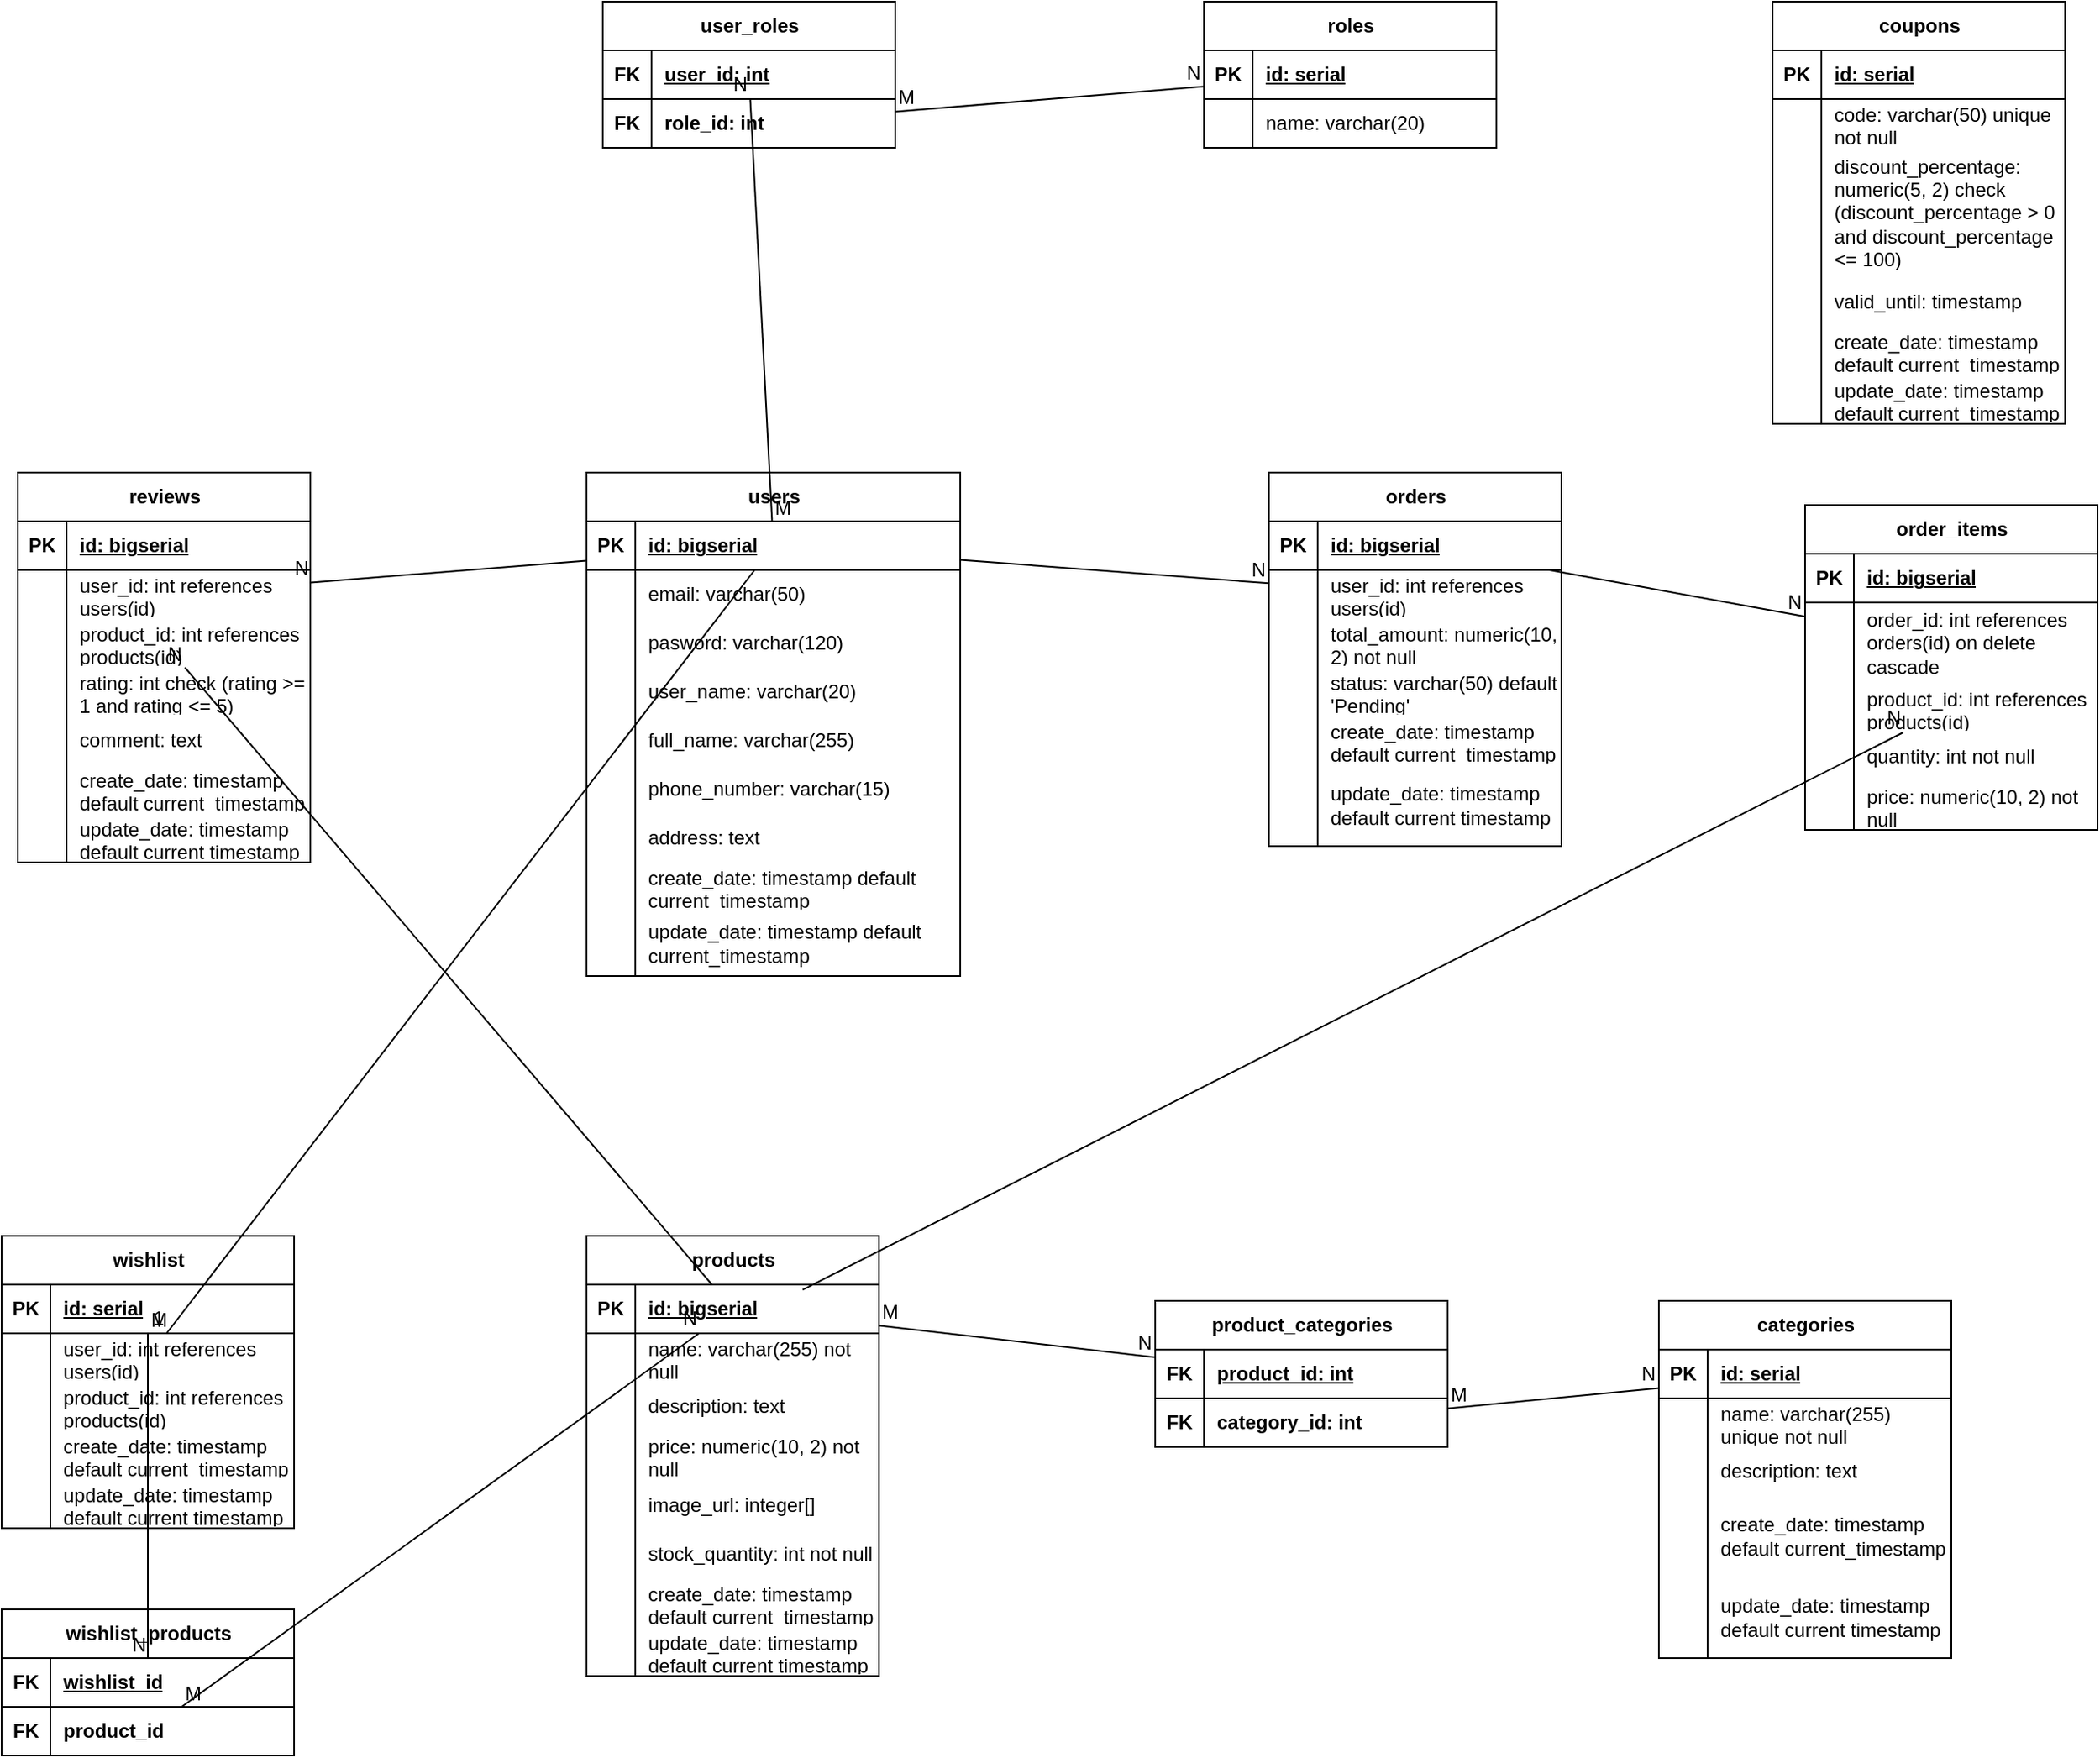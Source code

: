 <mxfile version="26.0.4">
  <diagram id="R2lEEEUBdFMjLlhIrx00" name="Page-1">
    <mxGraphModel dx="2899" dy="1263" grid="1" gridSize="10" guides="1" tooltips="1" connect="1" arrows="1" fold="1" page="1" pageScale="1" pageWidth="850" pageHeight="1100" math="0" shadow="0" extFonts="Permanent Marker^https://fonts.googleapis.com/css?family=Permanent+Marker">
      <root>
        <mxCell id="0" />
        <mxCell id="1" parent="0" />
        <mxCell id="InAmL_zLefk0FLO7XMfr-1" value="products" style="shape=table;startSize=30;container=1;collapsible=1;childLayout=tableLayout;fixedRows=1;rowLines=0;fontStyle=1;align=center;resizeLast=1;html=1;" parent="1" vertex="1">
          <mxGeometry x="-400" y="960" width="180" height="271" as="geometry">
            <mxRectangle x="110" y="430" width="100" height="30" as="alternateBounds" />
          </mxGeometry>
        </mxCell>
        <mxCell id="InAmL_zLefk0FLO7XMfr-2" value="" style="shape=tableRow;horizontal=0;startSize=0;swimlaneHead=0;swimlaneBody=0;fillColor=none;collapsible=0;dropTarget=0;points=[[0,0.5],[1,0.5]];portConstraint=eastwest;top=0;left=0;right=0;bottom=1;" parent="InAmL_zLefk0FLO7XMfr-1" vertex="1">
          <mxGeometry y="30" width="180" height="30" as="geometry" />
        </mxCell>
        <mxCell id="InAmL_zLefk0FLO7XMfr-3" value="PK" style="shape=partialRectangle;connectable=0;fillColor=none;top=0;left=0;bottom=0;right=0;fontStyle=1;overflow=hidden;whiteSpace=wrap;html=1;" parent="InAmL_zLefk0FLO7XMfr-2" vertex="1">
          <mxGeometry width="30" height="30" as="geometry">
            <mxRectangle width="30" height="30" as="alternateBounds" />
          </mxGeometry>
        </mxCell>
        <mxCell id="InAmL_zLefk0FLO7XMfr-4" value="id: bigserial" style="shape=partialRectangle;connectable=0;fillColor=none;top=0;left=0;bottom=0;right=0;align=left;spacingLeft=6;fontStyle=5;overflow=hidden;whiteSpace=wrap;html=1;" parent="InAmL_zLefk0FLO7XMfr-2" vertex="1">
          <mxGeometry x="30" width="150" height="30" as="geometry">
            <mxRectangle width="150" height="30" as="alternateBounds" />
          </mxGeometry>
        </mxCell>
        <mxCell id="InAmL_zLefk0FLO7XMfr-5" value="" style="shape=tableRow;horizontal=0;startSize=0;swimlaneHead=0;swimlaneBody=0;fillColor=none;collapsible=0;dropTarget=0;points=[[0,0.5],[1,0.5]];portConstraint=eastwest;top=0;left=0;right=0;bottom=0;" parent="InAmL_zLefk0FLO7XMfr-1" vertex="1">
          <mxGeometry y="60" width="180" height="30" as="geometry" />
        </mxCell>
        <mxCell id="InAmL_zLefk0FLO7XMfr-6" value="" style="shape=partialRectangle;connectable=0;fillColor=none;top=0;left=0;bottom=0;right=0;editable=1;overflow=hidden;whiteSpace=wrap;html=1;" parent="InAmL_zLefk0FLO7XMfr-5" vertex="1">
          <mxGeometry width="30" height="30" as="geometry">
            <mxRectangle width="30" height="30" as="alternateBounds" />
          </mxGeometry>
        </mxCell>
        <mxCell id="InAmL_zLefk0FLO7XMfr-7" value="name: varchar(255) not null" style="shape=partialRectangle;connectable=0;fillColor=none;top=0;left=0;bottom=0;right=0;align=left;spacingLeft=6;overflow=hidden;whiteSpace=wrap;html=1;" parent="InAmL_zLefk0FLO7XMfr-5" vertex="1">
          <mxGeometry x="30" width="150" height="30" as="geometry">
            <mxRectangle width="150" height="30" as="alternateBounds" />
          </mxGeometry>
        </mxCell>
        <mxCell id="InAmL_zLefk0FLO7XMfr-8" value="" style="shape=tableRow;horizontal=0;startSize=0;swimlaneHead=0;swimlaneBody=0;fillColor=none;collapsible=0;dropTarget=0;points=[[0,0.5],[1,0.5]];portConstraint=eastwest;top=0;left=0;right=0;bottom=0;" parent="InAmL_zLefk0FLO7XMfr-1" vertex="1">
          <mxGeometry y="90" width="180" height="30" as="geometry" />
        </mxCell>
        <mxCell id="InAmL_zLefk0FLO7XMfr-9" value="" style="shape=partialRectangle;connectable=0;fillColor=none;top=0;left=0;bottom=0;right=0;editable=1;overflow=hidden;whiteSpace=wrap;html=1;" parent="InAmL_zLefk0FLO7XMfr-8" vertex="1">
          <mxGeometry width="30" height="30" as="geometry">
            <mxRectangle width="30" height="30" as="alternateBounds" />
          </mxGeometry>
        </mxCell>
        <mxCell id="InAmL_zLefk0FLO7XMfr-10" value="description: text" style="shape=partialRectangle;connectable=0;fillColor=none;top=0;left=0;bottom=0;right=0;align=left;spacingLeft=6;overflow=hidden;whiteSpace=wrap;html=1;" parent="InAmL_zLefk0FLO7XMfr-8" vertex="1">
          <mxGeometry x="30" width="150" height="30" as="geometry">
            <mxRectangle width="150" height="30" as="alternateBounds" />
          </mxGeometry>
        </mxCell>
        <mxCell id="InAmL_zLefk0FLO7XMfr-11" value="" style="shape=tableRow;horizontal=0;startSize=0;swimlaneHead=0;swimlaneBody=0;fillColor=none;collapsible=0;dropTarget=0;points=[[0,0.5],[1,0.5]];portConstraint=eastwest;top=0;left=0;right=0;bottom=0;" parent="InAmL_zLefk0FLO7XMfr-1" vertex="1">
          <mxGeometry y="120" width="180" height="30" as="geometry" />
        </mxCell>
        <mxCell id="InAmL_zLefk0FLO7XMfr-12" value="" style="shape=partialRectangle;connectable=0;fillColor=none;top=0;left=0;bottom=0;right=0;editable=1;overflow=hidden;whiteSpace=wrap;html=1;" parent="InAmL_zLefk0FLO7XMfr-11" vertex="1">
          <mxGeometry width="30" height="30" as="geometry">
            <mxRectangle width="30" height="30" as="alternateBounds" />
          </mxGeometry>
        </mxCell>
        <mxCell id="InAmL_zLefk0FLO7XMfr-13" value="price: numeric(10, 2) not null" style="shape=partialRectangle;connectable=0;fillColor=none;top=0;left=0;bottom=0;right=0;align=left;spacingLeft=6;overflow=hidden;whiteSpace=wrap;html=1;" parent="InAmL_zLefk0FLO7XMfr-11" vertex="1">
          <mxGeometry x="30" width="150" height="30" as="geometry">
            <mxRectangle width="150" height="30" as="alternateBounds" />
          </mxGeometry>
        </mxCell>
        <mxCell id="-VxbRsOhGJkxWaLOP6nu-1" style="shape=tableRow;horizontal=0;startSize=0;swimlaneHead=0;swimlaneBody=0;fillColor=none;collapsible=0;dropTarget=0;points=[[0,0.5],[1,0.5]];portConstraint=eastwest;top=0;left=0;right=0;bottom=0;" vertex="1" parent="InAmL_zLefk0FLO7XMfr-1">
          <mxGeometry y="150" width="180" height="31" as="geometry" />
        </mxCell>
        <mxCell id="-VxbRsOhGJkxWaLOP6nu-2" style="shape=partialRectangle;connectable=0;fillColor=none;top=0;left=0;bottom=0;right=0;editable=1;overflow=hidden;whiteSpace=wrap;html=1;" vertex="1" parent="-VxbRsOhGJkxWaLOP6nu-1">
          <mxGeometry width="30" height="31" as="geometry">
            <mxRectangle width="30" height="31" as="alternateBounds" />
          </mxGeometry>
        </mxCell>
        <mxCell id="-VxbRsOhGJkxWaLOP6nu-3" value="image_url: integer[]" style="shape=partialRectangle;connectable=0;fillColor=none;top=0;left=0;bottom=0;right=0;align=left;spacingLeft=6;overflow=hidden;whiteSpace=wrap;html=1;" vertex="1" parent="-VxbRsOhGJkxWaLOP6nu-1">
          <mxGeometry x="30" width="150" height="31" as="geometry">
            <mxRectangle width="150" height="31" as="alternateBounds" />
          </mxGeometry>
        </mxCell>
        <mxCell id="InAmL_zLefk0FLO7XMfr-67" style="shape=tableRow;horizontal=0;startSize=0;swimlaneHead=0;swimlaneBody=0;fillColor=none;collapsible=0;dropTarget=0;points=[[0,0.5],[1,0.5]];portConstraint=eastwest;top=0;left=0;right=0;bottom=0;" parent="InAmL_zLefk0FLO7XMfr-1" vertex="1">
          <mxGeometry y="181" width="180" height="30" as="geometry" />
        </mxCell>
        <mxCell id="InAmL_zLefk0FLO7XMfr-68" style="shape=partialRectangle;connectable=0;fillColor=none;top=0;left=0;bottom=0;right=0;editable=1;overflow=hidden;whiteSpace=wrap;html=1;" parent="InAmL_zLefk0FLO7XMfr-67" vertex="1">
          <mxGeometry width="30" height="30" as="geometry">
            <mxRectangle width="30" height="30" as="alternateBounds" />
          </mxGeometry>
        </mxCell>
        <mxCell id="InAmL_zLefk0FLO7XMfr-69" value="stock_quantity: int not null" style="shape=partialRectangle;connectable=0;fillColor=none;top=0;left=0;bottom=0;right=0;align=left;spacingLeft=6;overflow=hidden;whiteSpace=wrap;html=1;" parent="InAmL_zLefk0FLO7XMfr-67" vertex="1">
          <mxGeometry x="30" width="150" height="30" as="geometry">
            <mxRectangle width="150" height="30" as="alternateBounds" />
          </mxGeometry>
        </mxCell>
        <mxCell id="InAmL_zLefk0FLO7XMfr-85" style="shape=tableRow;horizontal=0;startSize=0;swimlaneHead=0;swimlaneBody=0;fillColor=none;collapsible=0;dropTarget=0;points=[[0,0.5],[1,0.5]];portConstraint=eastwest;top=0;left=0;right=0;bottom=0;" parent="InAmL_zLefk0FLO7XMfr-1" vertex="1">
          <mxGeometry y="211" width="180" height="30" as="geometry" />
        </mxCell>
        <mxCell id="InAmL_zLefk0FLO7XMfr-86" style="shape=partialRectangle;connectable=0;fillColor=none;top=0;left=0;bottom=0;right=0;editable=1;overflow=hidden;whiteSpace=wrap;html=1;" parent="InAmL_zLefk0FLO7XMfr-85" vertex="1">
          <mxGeometry width="30" height="30" as="geometry">
            <mxRectangle width="30" height="30" as="alternateBounds" />
          </mxGeometry>
        </mxCell>
        <mxCell id="InAmL_zLefk0FLO7XMfr-87" value="create_date: timestamp default current_timestamp" style="shape=partialRectangle;connectable=0;fillColor=none;top=0;left=0;bottom=0;right=0;align=left;spacingLeft=6;overflow=hidden;whiteSpace=wrap;html=1;" parent="InAmL_zLefk0FLO7XMfr-85" vertex="1">
          <mxGeometry x="30" width="150" height="30" as="geometry">
            <mxRectangle width="150" height="30" as="alternateBounds" />
          </mxGeometry>
        </mxCell>
        <mxCell id="InAmL_zLefk0FLO7XMfr-88" style="shape=tableRow;horizontal=0;startSize=0;swimlaneHead=0;swimlaneBody=0;fillColor=none;collapsible=0;dropTarget=0;points=[[0,0.5],[1,0.5]];portConstraint=eastwest;top=0;left=0;right=0;bottom=0;" parent="InAmL_zLefk0FLO7XMfr-1" vertex="1">
          <mxGeometry y="241" width="180" height="30" as="geometry" />
        </mxCell>
        <mxCell id="InAmL_zLefk0FLO7XMfr-89" style="shape=partialRectangle;connectable=0;fillColor=none;top=0;left=0;bottom=0;right=0;editable=1;overflow=hidden;whiteSpace=wrap;html=1;" parent="InAmL_zLefk0FLO7XMfr-88" vertex="1">
          <mxGeometry width="30" height="30" as="geometry">
            <mxRectangle width="30" height="30" as="alternateBounds" />
          </mxGeometry>
        </mxCell>
        <mxCell id="InAmL_zLefk0FLO7XMfr-90" value="update_date: timestamp default current timestamp" style="shape=partialRectangle;connectable=0;fillColor=none;top=0;left=0;bottom=0;right=0;align=left;spacingLeft=6;overflow=hidden;whiteSpace=wrap;html=1;" parent="InAmL_zLefk0FLO7XMfr-88" vertex="1">
          <mxGeometry x="30" width="150" height="30" as="geometry">
            <mxRectangle width="150" height="30" as="alternateBounds" />
          </mxGeometry>
        </mxCell>
        <mxCell id="InAmL_zLefk0FLO7XMfr-14" value="users" style="shape=table;startSize=30;container=1;collapsible=1;childLayout=tableLayout;fixedRows=1;rowLines=0;fontStyle=1;align=center;resizeLast=1;html=1;gradientColor=none;" parent="1" vertex="1">
          <mxGeometry x="-400" y="490" width="230" height="310" as="geometry" />
        </mxCell>
        <mxCell id="InAmL_zLefk0FLO7XMfr-15" value="" style="shape=tableRow;horizontal=0;startSize=0;swimlaneHead=0;swimlaneBody=0;fillColor=none;collapsible=0;dropTarget=0;points=[[0,0.5],[1,0.5]];portConstraint=eastwest;top=0;left=0;right=0;bottom=1;" parent="InAmL_zLefk0FLO7XMfr-14" vertex="1">
          <mxGeometry y="30" width="230" height="30" as="geometry" />
        </mxCell>
        <mxCell id="InAmL_zLefk0FLO7XMfr-16" value="PK" style="shape=partialRectangle;connectable=0;fillColor=none;top=0;left=0;bottom=0;right=0;fontStyle=1;overflow=hidden;whiteSpace=wrap;html=1;" parent="InAmL_zLefk0FLO7XMfr-15" vertex="1">
          <mxGeometry width="30" height="30" as="geometry">
            <mxRectangle width="30" height="30" as="alternateBounds" />
          </mxGeometry>
        </mxCell>
        <mxCell id="InAmL_zLefk0FLO7XMfr-17" value="id: bigserial" style="shape=partialRectangle;connectable=0;fillColor=none;top=0;left=0;bottom=0;right=0;align=left;spacingLeft=6;fontStyle=5;overflow=hidden;whiteSpace=wrap;html=1;" parent="InAmL_zLefk0FLO7XMfr-15" vertex="1">
          <mxGeometry x="30" width="200" height="30" as="geometry">
            <mxRectangle width="200" height="30" as="alternateBounds" />
          </mxGeometry>
        </mxCell>
        <mxCell id="InAmL_zLefk0FLO7XMfr-18" value="" style="shape=tableRow;horizontal=0;startSize=0;swimlaneHead=0;swimlaneBody=0;fillColor=none;collapsible=0;dropTarget=0;points=[[0,0.5],[1,0.5]];portConstraint=eastwest;top=0;left=0;right=0;bottom=0;" parent="InAmL_zLefk0FLO7XMfr-14" vertex="1">
          <mxGeometry y="60" width="230" height="30" as="geometry" />
        </mxCell>
        <mxCell id="InAmL_zLefk0FLO7XMfr-19" value="" style="shape=partialRectangle;connectable=0;fillColor=none;top=0;left=0;bottom=0;right=0;editable=1;overflow=hidden;whiteSpace=wrap;html=1;" parent="InAmL_zLefk0FLO7XMfr-18" vertex="1">
          <mxGeometry width="30" height="30" as="geometry">
            <mxRectangle width="30" height="30" as="alternateBounds" />
          </mxGeometry>
        </mxCell>
        <mxCell id="InAmL_zLefk0FLO7XMfr-20" value="email: varchar(50)" style="shape=partialRectangle;connectable=0;fillColor=none;top=0;left=0;bottom=0;right=0;align=left;spacingLeft=6;overflow=hidden;whiteSpace=wrap;html=1;" parent="InAmL_zLefk0FLO7XMfr-18" vertex="1">
          <mxGeometry x="30" width="200" height="30" as="geometry">
            <mxRectangle width="200" height="30" as="alternateBounds" />
          </mxGeometry>
        </mxCell>
        <mxCell id="InAmL_zLefk0FLO7XMfr-21" value="" style="shape=tableRow;horizontal=0;startSize=0;swimlaneHead=0;swimlaneBody=0;fillColor=none;collapsible=0;dropTarget=0;points=[[0,0.5],[1,0.5]];portConstraint=eastwest;top=0;left=0;right=0;bottom=0;" parent="InAmL_zLefk0FLO7XMfr-14" vertex="1">
          <mxGeometry y="90" width="230" height="30" as="geometry" />
        </mxCell>
        <mxCell id="InAmL_zLefk0FLO7XMfr-22" value="" style="shape=partialRectangle;connectable=0;fillColor=none;top=0;left=0;bottom=0;right=0;editable=1;overflow=hidden;whiteSpace=wrap;html=1;" parent="InAmL_zLefk0FLO7XMfr-21" vertex="1">
          <mxGeometry width="30" height="30" as="geometry">
            <mxRectangle width="30" height="30" as="alternateBounds" />
          </mxGeometry>
        </mxCell>
        <mxCell id="InAmL_zLefk0FLO7XMfr-23" value="pasword: varchar(120)" style="shape=partialRectangle;connectable=0;fillColor=none;top=0;left=0;bottom=0;right=0;align=left;spacingLeft=6;overflow=hidden;whiteSpace=wrap;html=1;" parent="InAmL_zLefk0FLO7XMfr-21" vertex="1">
          <mxGeometry x="30" width="200" height="30" as="geometry">
            <mxRectangle width="200" height="30" as="alternateBounds" />
          </mxGeometry>
        </mxCell>
        <mxCell id="InAmL_zLefk0FLO7XMfr-24" value="" style="shape=tableRow;horizontal=0;startSize=0;swimlaneHead=0;swimlaneBody=0;fillColor=none;collapsible=0;dropTarget=0;points=[[0,0.5],[1,0.5]];portConstraint=eastwest;top=0;left=0;right=0;bottom=0;" parent="InAmL_zLefk0FLO7XMfr-14" vertex="1">
          <mxGeometry y="120" width="230" height="30" as="geometry" />
        </mxCell>
        <mxCell id="InAmL_zLefk0FLO7XMfr-25" value="" style="shape=partialRectangle;connectable=0;fillColor=none;top=0;left=0;bottom=0;right=0;editable=1;overflow=hidden;whiteSpace=wrap;html=1;" parent="InAmL_zLefk0FLO7XMfr-24" vertex="1">
          <mxGeometry width="30" height="30" as="geometry">
            <mxRectangle width="30" height="30" as="alternateBounds" />
          </mxGeometry>
        </mxCell>
        <mxCell id="InAmL_zLefk0FLO7XMfr-26" value="user_name: varchar(20)" style="shape=partialRectangle;connectable=0;fillColor=none;top=0;left=0;bottom=0;right=0;align=left;spacingLeft=6;overflow=hidden;whiteSpace=wrap;html=1;" parent="InAmL_zLefk0FLO7XMfr-24" vertex="1">
          <mxGeometry x="30" width="200" height="30" as="geometry">
            <mxRectangle width="200" height="30" as="alternateBounds" />
          </mxGeometry>
        </mxCell>
        <mxCell id="InAmL_zLefk0FLO7XMfr-70" style="shape=tableRow;horizontal=0;startSize=0;swimlaneHead=0;swimlaneBody=0;fillColor=none;collapsible=0;dropTarget=0;points=[[0,0.5],[1,0.5]];portConstraint=eastwest;top=0;left=0;right=0;bottom=0;" parent="InAmL_zLefk0FLO7XMfr-14" vertex="1">
          <mxGeometry y="150" width="230" height="30" as="geometry" />
        </mxCell>
        <mxCell id="InAmL_zLefk0FLO7XMfr-71" style="shape=partialRectangle;connectable=0;fillColor=none;top=0;left=0;bottom=0;right=0;editable=1;overflow=hidden;whiteSpace=wrap;html=1;" parent="InAmL_zLefk0FLO7XMfr-70" vertex="1">
          <mxGeometry width="30" height="30" as="geometry">
            <mxRectangle width="30" height="30" as="alternateBounds" />
          </mxGeometry>
        </mxCell>
        <mxCell id="InAmL_zLefk0FLO7XMfr-72" value="full_name: varchar(255)" style="shape=partialRectangle;connectable=0;fillColor=none;top=0;left=0;bottom=0;right=0;align=left;spacingLeft=6;overflow=hidden;whiteSpace=wrap;html=1;" parent="InAmL_zLefk0FLO7XMfr-70" vertex="1">
          <mxGeometry x="30" width="200" height="30" as="geometry">
            <mxRectangle width="200" height="30" as="alternateBounds" />
          </mxGeometry>
        </mxCell>
        <mxCell id="InAmL_zLefk0FLO7XMfr-73" style="shape=tableRow;horizontal=0;startSize=0;swimlaneHead=0;swimlaneBody=0;fillColor=none;collapsible=0;dropTarget=0;points=[[0,0.5],[1,0.5]];portConstraint=eastwest;top=0;left=0;right=0;bottom=0;" parent="InAmL_zLefk0FLO7XMfr-14" vertex="1">
          <mxGeometry y="180" width="230" height="30" as="geometry" />
        </mxCell>
        <mxCell id="InAmL_zLefk0FLO7XMfr-74" style="shape=partialRectangle;connectable=0;fillColor=none;top=0;left=0;bottom=0;right=0;editable=1;overflow=hidden;whiteSpace=wrap;html=1;" parent="InAmL_zLefk0FLO7XMfr-73" vertex="1">
          <mxGeometry width="30" height="30" as="geometry">
            <mxRectangle width="30" height="30" as="alternateBounds" />
          </mxGeometry>
        </mxCell>
        <mxCell id="InAmL_zLefk0FLO7XMfr-75" value="phone_number: varchar(15)" style="shape=partialRectangle;connectable=0;fillColor=none;top=0;left=0;bottom=0;right=0;align=left;spacingLeft=6;overflow=hidden;whiteSpace=wrap;html=1;" parent="InAmL_zLefk0FLO7XMfr-73" vertex="1">
          <mxGeometry x="30" width="200" height="30" as="geometry">
            <mxRectangle width="200" height="30" as="alternateBounds" />
          </mxGeometry>
        </mxCell>
        <mxCell id="InAmL_zLefk0FLO7XMfr-76" style="shape=tableRow;horizontal=0;startSize=0;swimlaneHead=0;swimlaneBody=0;fillColor=none;collapsible=0;dropTarget=0;points=[[0,0.5],[1,0.5]];portConstraint=eastwest;top=0;left=0;right=0;bottom=0;" parent="InAmL_zLefk0FLO7XMfr-14" vertex="1">
          <mxGeometry y="210" width="230" height="30" as="geometry" />
        </mxCell>
        <mxCell id="InAmL_zLefk0FLO7XMfr-77" style="shape=partialRectangle;connectable=0;fillColor=none;top=0;left=0;bottom=0;right=0;editable=1;overflow=hidden;whiteSpace=wrap;html=1;" parent="InAmL_zLefk0FLO7XMfr-76" vertex="1">
          <mxGeometry width="30" height="30" as="geometry">
            <mxRectangle width="30" height="30" as="alternateBounds" />
          </mxGeometry>
        </mxCell>
        <mxCell id="InAmL_zLefk0FLO7XMfr-78" value="address: text" style="shape=partialRectangle;connectable=0;fillColor=none;top=0;left=0;bottom=0;right=0;align=left;spacingLeft=6;overflow=hidden;whiteSpace=wrap;html=1;" parent="InAmL_zLefk0FLO7XMfr-76" vertex="1">
          <mxGeometry x="30" width="200" height="30" as="geometry">
            <mxRectangle width="200" height="30" as="alternateBounds" />
          </mxGeometry>
        </mxCell>
        <mxCell id="InAmL_zLefk0FLO7XMfr-79" style="shape=tableRow;horizontal=0;startSize=0;swimlaneHead=0;swimlaneBody=0;fillColor=none;collapsible=0;dropTarget=0;points=[[0,0.5],[1,0.5]];portConstraint=eastwest;top=0;left=0;right=0;bottom=0;" parent="InAmL_zLefk0FLO7XMfr-14" vertex="1">
          <mxGeometry y="240" width="230" height="30" as="geometry" />
        </mxCell>
        <mxCell id="InAmL_zLefk0FLO7XMfr-80" style="shape=partialRectangle;connectable=0;fillColor=none;top=0;left=0;bottom=0;right=0;editable=1;overflow=hidden;whiteSpace=wrap;html=1;" parent="InAmL_zLefk0FLO7XMfr-79" vertex="1">
          <mxGeometry width="30" height="30" as="geometry">
            <mxRectangle width="30" height="30" as="alternateBounds" />
          </mxGeometry>
        </mxCell>
        <mxCell id="InAmL_zLefk0FLO7XMfr-81" value="create_date: timestamp default current_timestamp&lt;span style=&quot;white-space: pre;&quot;&gt;&#x9;&lt;/span&gt;" style="shape=partialRectangle;connectable=0;fillColor=none;top=0;left=0;bottom=0;right=0;align=left;spacingLeft=6;overflow=hidden;whiteSpace=wrap;html=1;" parent="InAmL_zLefk0FLO7XMfr-79" vertex="1">
          <mxGeometry x="30" width="200" height="30" as="geometry">
            <mxRectangle width="200" height="30" as="alternateBounds" />
          </mxGeometry>
        </mxCell>
        <mxCell id="InAmL_zLefk0FLO7XMfr-82" style="shape=tableRow;horizontal=0;startSize=0;swimlaneHead=0;swimlaneBody=0;fillColor=none;collapsible=0;dropTarget=0;points=[[0,0.5],[1,0.5]];portConstraint=eastwest;top=0;left=0;right=0;bottom=0;" parent="InAmL_zLefk0FLO7XMfr-14" vertex="1">
          <mxGeometry y="270" width="230" height="40" as="geometry" />
        </mxCell>
        <mxCell id="InAmL_zLefk0FLO7XMfr-83" style="shape=partialRectangle;connectable=0;fillColor=none;top=0;left=0;bottom=0;right=0;editable=1;overflow=hidden;whiteSpace=wrap;html=1;" parent="InAmL_zLefk0FLO7XMfr-82" vertex="1">
          <mxGeometry width="30" height="40" as="geometry">
            <mxRectangle width="30" height="40" as="alternateBounds" />
          </mxGeometry>
        </mxCell>
        <mxCell id="InAmL_zLefk0FLO7XMfr-84" value="update_date: timestamp default current_timestamp" style="shape=partialRectangle;connectable=0;fillColor=none;top=0;left=0;bottom=0;right=0;align=left;spacingLeft=6;overflow=hidden;whiteSpace=wrap;html=1;" parent="InAmL_zLefk0FLO7XMfr-82" vertex="1">
          <mxGeometry x="30" width="200" height="40" as="geometry">
            <mxRectangle width="200" height="40" as="alternateBounds" />
          </mxGeometry>
        </mxCell>
        <mxCell id="InAmL_zLefk0FLO7XMfr-27" value="user_roles" style="shape=table;startSize=30;container=1;collapsible=1;childLayout=tableLayout;fixedRows=1;rowLines=0;fontStyle=1;align=center;resizeLast=1;html=1;" parent="1" vertex="1">
          <mxGeometry x="-390" y="200" width="180" height="90" as="geometry" />
        </mxCell>
        <mxCell id="InAmL_zLefk0FLO7XMfr-28" value="" style="shape=tableRow;horizontal=0;startSize=0;swimlaneHead=0;swimlaneBody=0;fillColor=none;collapsible=0;dropTarget=0;points=[[0,0.5],[1,0.5]];portConstraint=eastwest;top=0;left=0;right=0;bottom=1;" parent="InAmL_zLefk0FLO7XMfr-27" vertex="1">
          <mxGeometry y="30" width="180" height="30" as="geometry" />
        </mxCell>
        <mxCell id="InAmL_zLefk0FLO7XMfr-29" value="FK" style="shape=partialRectangle;connectable=0;fillColor=none;top=0;left=0;bottom=0;right=0;fontStyle=1;overflow=hidden;whiteSpace=wrap;html=1;" parent="InAmL_zLefk0FLO7XMfr-28" vertex="1">
          <mxGeometry width="30" height="30" as="geometry">
            <mxRectangle width="30" height="30" as="alternateBounds" />
          </mxGeometry>
        </mxCell>
        <mxCell id="InAmL_zLefk0FLO7XMfr-30" value="user_id: int" style="shape=partialRectangle;connectable=0;fillColor=none;top=0;left=0;bottom=0;right=0;align=left;spacingLeft=6;fontStyle=5;overflow=hidden;whiteSpace=wrap;html=1;" parent="InAmL_zLefk0FLO7XMfr-28" vertex="1">
          <mxGeometry x="30" width="150" height="30" as="geometry">
            <mxRectangle width="150" height="30" as="alternateBounds" />
          </mxGeometry>
        </mxCell>
        <mxCell id="InAmL_zLefk0FLO7XMfr-31" value="" style="shape=tableRow;horizontal=0;startSize=0;swimlaneHead=0;swimlaneBody=0;fillColor=none;collapsible=0;dropTarget=0;points=[[0,0.5],[1,0.5]];portConstraint=eastwest;top=0;left=0;right=0;bottom=0;" parent="InAmL_zLefk0FLO7XMfr-27" vertex="1">
          <mxGeometry y="60" width="180" height="30" as="geometry" />
        </mxCell>
        <mxCell id="InAmL_zLefk0FLO7XMfr-32" value="FK" style="shape=partialRectangle;connectable=0;fillColor=none;top=0;left=0;bottom=0;right=0;editable=1;overflow=hidden;whiteSpace=wrap;html=1;fontStyle=1" parent="InAmL_zLefk0FLO7XMfr-31" vertex="1">
          <mxGeometry width="30" height="30" as="geometry">
            <mxRectangle width="30" height="30" as="alternateBounds" />
          </mxGeometry>
        </mxCell>
        <mxCell id="InAmL_zLefk0FLO7XMfr-33" value="role_id: int" style="shape=partialRectangle;connectable=0;fillColor=none;top=0;left=0;bottom=0;right=0;align=left;spacingLeft=6;overflow=hidden;whiteSpace=wrap;html=1;fontStyle=1" parent="InAmL_zLefk0FLO7XMfr-31" vertex="1">
          <mxGeometry x="30" width="150" height="30" as="geometry">
            <mxRectangle width="150" height="30" as="alternateBounds" />
          </mxGeometry>
        </mxCell>
        <mxCell id="InAmL_zLefk0FLO7XMfr-40" value="roles" style="shape=table;startSize=30;container=1;collapsible=1;childLayout=tableLayout;fixedRows=1;rowLines=0;fontStyle=1;align=center;resizeLast=1;html=1;" parent="1" vertex="1">
          <mxGeometry x="-20" y="200" width="180" height="90" as="geometry" />
        </mxCell>
        <mxCell id="InAmL_zLefk0FLO7XMfr-41" value="" style="shape=tableRow;horizontal=0;startSize=0;swimlaneHead=0;swimlaneBody=0;fillColor=none;collapsible=0;dropTarget=0;points=[[0,0.5],[1,0.5]];portConstraint=eastwest;top=0;left=0;right=0;bottom=1;" parent="InAmL_zLefk0FLO7XMfr-40" vertex="1">
          <mxGeometry y="30" width="180" height="30" as="geometry" />
        </mxCell>
        <mxCell id="InAmL_zLefk0FLO7XMfr-42" value="PK" style="shape=partialRectangle;connectable=0;fillColor=none;top=0;left=0;bottom=0;right=0;fontStyle=1;overflow=hidden;whiteSpace=wrap;html=1;" parent="InAmL_zLefk0FLO7XMfr-41" vertex="1">
          <mxGeometry width="30" height="30" as="geometry">
            <mxRectangle width="30" height="30" as="alternateBounds" />
          </mxGeometry>
        </mxCell>
        <mxCell id="InAmL_zLefk0FLO7XMfr-43" value="id: serial" style="shape=partialRectangle;connectable=0;fillColor=none;top=0;left=0;bottom=0;right=0;align=left;spacingLeft=6;fontStyle=5;overflow=hidden;whiteSpace=wrap;html=1;" parent="InAmL_zLefk0FLO7XMfr-41" vertex="1">
          <mxGeometry x="30" width="150" height="30" as="geometry">
            <mxRectangle width="150" height="30" as="alternateBounds" />
          </mxGeometry>
        </mxCell>
        <mxCell id="InAmL_zLefk0FLO7XMfr-50" value="" style="shape=tableRow;horizontal=0;startSize=0;swimlaneHead=0;swimlaneBody=0;fillColor=none;collapsible=0;dropTarget=0;points=[[0,0.5],[1,0.5]];portConstraint=eastwest;top=0;left=0;right=0;bottom=0;" parent="InAmL_zLefk0FLO7XMfr-40" vertex="1">
          <mxGeometry y="60" width="180" height="30" as="geometry" />
        </mxCell>
        <mxCell id="InAmL_zLefk0FLO7XMfr-51" value="" style="shape=partialRectangle;connectable=0;fillColor=none;top=0;left=0;bottom=0;right=0;editable=1;overflow=hidden;whiteSpace=wrap;html=1;" parent="InAmL_zLefk0FLO7XMfr-50" vertex="1">
          <mxGeometry width="30" height="30" as="geometry">
            <mxRectangle width="30" height="30" as="alternateBounds" />
          </mxGeometry>
        </mxCell>
        <mxCell id="InAmL_zLefk0FLO7XMfr-52" value="name: varchar(20)" style="shape=partialRectangle;connectable=0;fillColor=none;top=0;left=0;bottom=0;right=0;align=left;spacingLeft=6;overflow=hidden;whiteSpace=wrap;html=1;" parent="InAmL_zLefk0FLO7XMfr-50" vertex="1">
          <mxGeometry x="30" width="150" height="30" as="geometry">
            <mxRectangle width="150" height="30" as="alternateBounds" />
          </mxGeometry>
        </mxCell>
        <mxCell id="InAmL_zLefk0FLO7XMfr-57" value="" style="endArrow=none;html=1;rounded=0;" parent="1" source="InAmL_zLefk0FLO7XMfr-15" target="InAmL_zLefk0FLO7XMfr-28" edge="1">
          <mxGeometry relative="1" as="geometry">
            <mxPoint x="220" y="220" as="sourcePoint" />
            <mxPoint x="380" y="220" as="targetPoint" />
          </mxGeometry>
        </mxCell>
        <mxCell id="InAmL_zLefk0FLO7XMfr-58" value="M" style="resizable=0;html=1;whiteSpace=wrap;align=left;verticalAlign=bottom;" parent="InAmL_zLefk0FLO7XMfr-57" connectable="0" vertex="1">
          <mxGeometry x="-1" relative="1" as="geometry" />
        </mxCell>
        <mxCell id="InAmL_zLefk0FLO7XMfr-59" value="N" style="resizable=0;html=1;whiteSpace=wrap;align=right;verticalAlign=bottom;" parent="InAmL_zLefk0FLO7XMfr-57" connectable="0" vertex="1">
          <mxGeometry x="1" relative="1" as="geometry" />
        </mxCell>
        <mxCell id="InAmL_zLefk0FLO7XMfr-60" value="" style="endArrow=none;html=1;rounded=0;" parent="1" source="InAmL_zLefk0FLO7XMfr-31" target="InAmL_zLefk0FLO7XMfr-41" edge="1">
          <mxGeometry relative="1" as="geometry">
            <mxPoint x="510" y="210" as="sourcePoint" />
            <mxPoint x="670" y="210" as="targetPoint" />
          </mxGeometry>
        </mxCell>
        <mxCell id="InAmL_zLefk0FLO7XMfr-61" value="M" style="resizable=0;html=1;whiteSpace=wrap;align=left;verticalAlign=bottom;" parent="InAmL_zLefk0FLO7XMfr-60" connectable="0" vertex="1">
          <mxGeometry x="-1" relative="1" as="geometry" />
        </mxCell>
        <mxCell id="InAmL_zLefk0FLO7XMfr-62" value="N" style="resizable=0;html=1;whiteSpace=wrap;align=right;verticalAlign=bottom;" parent="InAmL_zLefk0FLO7XMfr-60" connectable="0" vertex="1">
          <mxGeometry x="1" relative="1" as="geometry" />
        </mxCell>
        <mxCell id="InAmL_zLefk0FLO7XMfr-95" value="product_categories" style="shape=table;startSize=30;container=1;collapsible=1;childLayout=tableLayout;fixedRows=1;rowLines=0;fontStyle=1;align=center;resizeLast=1;html=1;" parent="1" vertex="1">
          <mxGeometry x="-50" y="1000" width="180" height="90" as="geometry" />
        </mxCell>
        <mxCell id="InAmL_zLefk0FLO7XMfr-96" value="" style="shape=tableRow;horizontal=0;startSize=0;swimlaneHead=0;swimlaneBody=0;fillColor=none;collapsible=0;dropTarget=0;points=[[0,0.5],[1,0.5]];portConstraint=eastwest;top=0;left=0;right=0;bottom=1;" parent="InAmL_zLefk0FLO7XMfr-95" vertex="1">
          <mxGeometry y="30" width="180" height="30" as="geometry" />
        </mxCell>
        <mxCell id="InAmL_zLefk0FLO7XMfr-97" value="FK" style="shape=partialRectangle;connectable=0;fillColor=none;top=0;left=0;bottom=0;right=0;fontStyle=1;overflow=hidden;whiteSpace=wrap;html=1;" parent="InAmL_zLefk0FLO7XMfr-96" vertex="1">
          <mxGeometry width="30" height="30" as="geometry">
            <mxRectangle width="30" height="30" as="alternateBounds" />
          </mxGeometry>
        </mxCell>
        <mxCell id="InAmL_zLefk0FLO7XMfr-98" value="product_id: int" style="shape=partialRectangle;connectable=0;fillColor=none;top=0;left=0;bottom=0;right=0;align=left;spacingLeft=6;fontStyle=5;overflow=hidden;whiteSpace=wrap;html=1;" parent="InAmL_zLefk0FLO7XMfr-96" vertex="1">
          <mxGeometry x="30" width="150" height="30" as="geometry">
            <mxRectangle width="150" height="30" as="alternateBounds" />
          </mxGeometry>
        </mxCell>
        <mxCell id="InAmL_zLefk0FLO7XMfr-105" value="" style="shape=tableRow;horizontal=0;startSize=0;swimlaneHead=0;swimlaneBody=0;fillColor=none;collapsible=0;dropTarget=0;points=[[0,0.5],[1,0.5]];portConstraint=eastwest;top=0;left=0;right=0;bottom=0;" parent="InAmL_zLefk0FLO7XMfr-95" vertex="1">
          <mxGeometry y="60" width="180" height="30" as="geometry" />
        </mxCell>
        <mxCell id="InAmL_zLefk0FLO7XMfr-106" value="FK" style="shape=partialRectangle;connectable=0;fillColor=none;top=0;left=0;bottom=0;right=0;editable=1;overflow=hidden;whiteSpace=wrap;html=1;fontStyle=1" parent="InAmL_zLefk0FLO7XMfr-105" vertex="1">
          <mxGeometry width="30" height="30" as="geometry">
            <mxRectangle width="30" height="30" as="alternateBounds" />
          </mxGeometry>
        </mxCell>
        <mxCell id="InAmL_zLefk0FLO7XMfr-107" value="category_id: int" style="shape=partialRectangle;connectable=0;fillColor=none;top=0;left=0;bottom=0;right=0;align=left;spacingLeft=6;overflow=hidden;whiteSpace=wrap;html=1;fontStyle=1" parent="InAmL_zLefk0FLO7XMfr-105" vertex="1">
          <mxGeometry x="30" width="150" height="30" as="geometry">
            <mxRectangle width="150" height="30" as="alternateBounds" />
          </mxGeometry>
        </mxCell>
        <mxCell id="InAmL_zLefk0FLO7XMfr-121" value="categories" style="shape=table;startSize=30;container=1;collapsible=1;childLayout=tableLayout;fixedRows=1;rowLines=0;fontStyle=1;align=center;resizeLast=1;html=1;" parent="1" vertex="1">
          <mxGeometry x="260" y="1000" width="180" height="220" as="geometry" />
        </mxCell>
        <mxCell id="InAmL_zLefk0FLO7XMfr-122" value="" style="shape=tableRow;horizontal=0;startSize=0;swimlaneHead=0;swimlaneBody=0;fillColor=none;collapsible=0;dropTarget=0;points=[[0,0.5],[1,0.5]];portConstraint=eastwest;top=0;left=0;right=0;bottom=1;" parent="InAmL_zLefk0FLO7XMfr-121" vertex="1">
          <mxGeometry y="30" width="180" height="30" as="geometry" />
        </mxCell>
        <mxCell id="InAmL_zLefk0FLO7XMfr-123" value="PK" style="shape=partialRectangle;connectable=0;fillColor=none;top=0;left=0;bottom=0;right=0;fontStyle=1;overflow=hidden;whiteSpace=wrap;html=1;" parent="InAmL_zLefk0FLO7XMfr-122" vertex="1">
          <mxGeometry width="30" height="30" as="geometry">
            <mxRectangle width="30" height="30" as="alternateBounds" />
          </mxGeometry>
        </mxCell>
        <mxCell id="InAmL_zLefk0FLO7XMfr-124" value="id: serial" style="shape=partialRectangle;connectable=0;fillColor=none;top=0;left=0;bottom=0;right=0;align=left;spacingLeft=6;fontStyle=5;overflow=hidden;whiteSpace=wrap;html=1;" parent="InAmL_zLefk0FLO7XMfr-122" vertex="1">
          <mxGeometry x="30" width="150" height="30" as="geometry">
            <mxRectangle width="150" height="30" as="alternateBounds" />
          </mxGeometry>
        </mxCell>
        <mxCell id="InAmL_zLefk0FLO7XMfr-125" value="" style="shape=tableRow;horizontal=0;startSize=0;swimlaneHead=0;swimlaneBody=0;fillColor=none;collapsible=0;dropTarget=0;points=[[0,0.5],[1,0.5]];portConstraint=eastwest;top=0;left=0;right=0;bottom=0;" parent="InAmL_zLefk0FLO7XMfr-121" vertex="1">
          <mxGeometry y="60" width="180" height="30" as="geometry" />
        </mxCell>
        <mxCell id="InAmL_zLefk0FLO7XMfr-126" value="" style="shape=partialRectangle;connectable=0;fillColor=none;top=0;left=0;bottom=0;right=0;editable=1;overflow=hidden;whiteSpace=wrap;html=1;" parent="InAmL_zLefk0FLO7XMfr-125" vertex="1">
          <mxGeometry width="30" height="30" as="geometry">
            <mxRectangle width="30" height="30" as="alternateBounds" />
          </mxGeometry>
        </mxCell>
        <mxCell id="InAmL_zLefk0FLO7XMfr-127" value="name: varchar(255) unique not null" style="shape=partialRectangle;connectable=0;fillColor=none;top=0;left=0;bottom=0;right=0;align=left;spacingLeft=6;overflow=hidden;whiteSpace=wrap;html=1;" parent="InAmL_zLefk0FLO7XMfr-125" vertex="1">
          <mxGeometry x="30" width="150" height="30" as="geometry">
            <mxRectangle width="150" height="30" as="alternateBounds" />
          </mxGeometry>
        </mxCell>
        <mxCell id="InAmL_zLefk0FLO7XMfr-128" value="" style="shape=tableRow;horizontal=0;startSize=0;swimlaneHead=0;swimlaneBody=0;fillColor=none;collapsible=0;dropTarget=0;points=[[0,0.5],[1,0.5]];portConstraint=eastwest;top=0;left=0;right=0;bottom=0;" parent="InAmL_zLefk0FLO7XMfr-121" vertex="1">
          <mxGeometry y="90" width="180" height="30" as="geometry" />
        </mxCell>
        <mxCell id="InAmL_zLefk0FLO7XMfr-129" value="" style="shape=partialRectangle;connectable=0;fillColor=none;top=0;left=0;bottom=0;right=0;editable=1;overflow=hidden;whiteSpace=wrap;html=1;" parent="InAmL_zLefk0FLO7XMfr-128" vertex="1">
          <mxGeometry width="30" height="30" as="geometry">
            <mxRectangle width="30" height="30" as="alternateBounds" />
          </mxGeometry>
        </mxCell>
        <mxCell id="InAmL_zLefk0FLO7XMfr-130" value="description: text" style="shape=partialRectangle;connectable=0;fillColor=none;top=0;left=0;bottom=0;right=0;align=left;spacingLeft=6;overflow=hidden;whiteSpace=wrap;html=1;" parent="InAmL_zLefk0FLO7XMfr-128" vertex="1">
          <mxGeometry x="30" width="150" height="30" as="geometry">
            <mxRectangle width="150" height="30" as="alternateBounds" />
          </mxGeometry>
        </mxCell>
        <mxCell id="InAmL_zLefk0FLO7XMfr-131" value="" style="shape=tableRow;horizontal=0;startSize=0;swimlaneHead=0;swimlaneBody=0;fillColor=none;collapsible=0;dropTarget=0;points=[[0,0.5],[1,0.5]];portConstraint=eastwest;top=0;left=0;right=0;bottom=0;" parent="InAmL_zLefk0FLO7XMfr-121" vertex="1">
          <mxGeometry y="120" width="180" height="50" as="geometry" />
        </mxCell>
        <mxCell id="InAmL_zLefk0FLO7XMfr-132" value="" style="shape=partialRectangle;connectable=0;fillColor=none;top=0;left=0;bottom=0;right=0;editable=1;overflow=hidden;whiteSpace=wrap;html=1;" parent="InAmL_zLefk0FLO7XMfr-131" vertex="1">
          <mxGeometry width="30" height="50" as="geometry">
            <mxRectangle width="30" height="50" as="alternateBounds" />
          </mxGeometry>
        </mxCell>
        <mxCell id="InAmL_zLefk0FLO7XMfr-133" value="create_date: timestamp default current_timestamp" style="shape=partialRectangle;connectable=0;fillColor=none;top=0;left=0;bottom=0;right=0;align=left;spacingLeft=6;overflow=hidden;whiteSpace=wrap;html=1;" parent="InAmL_zLefk0FLO7XMfr-131" vertex="1">
          <mxGeometry x="30" width="150" height="50" as="geometry">
            <mxRectangle width="150" height="50" as="alternateBounds" />
          </mxGeometry>
        </mxCell>
        <mxCell id="InAmL_zLefk0FLO7XMfr-134" style="shape=tableRow;horizontal=0;startSize=0;swimlaneHead=0;swimlaneBody=0;fillColor=none;collapsible=0;dropTarget=0;points=[[0,0.5],[1,0.5]];portConstraint=eastwest;top=0;left=0;right=0;bottom=0;" parent="InAmL_zLefk0FLO7XMfr-121" vertex="1">
          <mxGeometry y="170" width="180" height="50" as="geometry" />
        </mxCell>
        <mxCell id="InAmL_zLefk0FLO7XMfr-135" style="shape=partialRectangle;connectable=0;fillColor=none;top=0;left=0;bottom=0;right=0;editable=1;overflow=hidden;whiteSpace=wrap;html=1;" parent="InAmL_zLefk0FLO7XMfr-134" vertex="1">
          <mxGeometry width="30" height="50" as="geometry">
            <mxRectangle width="30" height="50" as="alternateBounds" />
          </mxGeometry>
        </mxCell>
        <mxCell id="InAmL_zLefk0FLO7XMfr-136" value="update_date: timestamp default current timestamp" style="shape=partialRectangle;connectable=0;fillColor=none;top=0;left=0;bottom=0;right=0;align=left;spacingLeft=6;overflow=hidden;whiteSpace=wrap;html=1;" parent="InAmL_zLefk0FLO7XMfr-134" vertex="1">
          <mxGeometry x="30" width="150" height="50" as="geometry">
            <mxRectangle width="150" height="50" as="alternateBounds" />
          </mxGeometry>
        </mxCell>
        <mxCell id="InAmL_zLefk0FLO7XMfr-137" value="" style="endArrow=none;html=1;rounded=0;" parent="1" source="InAmL_zLefk0FLO7XMfr-2" target="InAmL_zLefk0FLO7XMfr-96" edge="1">
          <mxGeometry relative="1" as="geometry">
            <mxPoint x="303" y="1090" as="sourcePoint" />
            <mxPoint x="463" y="1090" as="targetPoint" />
          </mxGeometry>
        </mxCell>
        <mxCell id="InAmL_zLefk0FLO7XMfr-138" value="M" style="resizable=0;html=1;whiteSpace=wrap;align=left;verticalAlign=bottom;" parent="InAmL_zLefk0FLO7XMfr-137" connectable="0" vertex="1">
          <mxGeometry x="-1" relative="1" as="geometry" />
        </mxCell>
        <mxCell id="InAmL_zLefk0FLO7XMfr-139" value="N" style="resizable=0;html=1;whiteSpace=wrap;align=right;verticalAlign=bottom;" parent="InAmL_zLefk0FLO7XMfr-137" connectable="0" vertex="1">
          <mxGeometry x="1" relative="1" as="geometry" />
        </mxCell>
        <mxCell id="InAmL_zLefk0FLO7XMfr-140" value="" style="endArrow=none;html=1;rounded=0;" parent="1" source="InAmL_zLefk0FLO7XMfr-105" target="InAmL_zLefk0FLO7XMfr-122" edge="1">
          <mxGeometry relative="1" as="geometry">
            <mxPoint x="523" y="1040" as="sourcePoint" />
            <mxPoint x="513" y="1010" as="targetPoint" />
          </mxGeometry>
        </mxCell>
        <mxCell id="InAmL_zLefk0FLO7XMfr-141" value="M" style="resizable=0;html=1;whiteSpace=wrap;align=left;verticalAlign=bottom;" parent="InAmL_zLefk0FLO7XMfr-140" connectable="0" vertex="1">
          <mxGeometry x="-1" relative="1" as="geometry" />
        </mxCell>
        <mxCell id="InAmL_zLefk0FLO7XMfr-142" value="N" style="resizable=0;html=1;whiteSpace=wrap;align=right;verticalAlign=bottom;" parent="InAmL_zLefk0FLO7XMfr-140" connectable="0" vertex="1">
          <mxGeometry x="1" relative="1" as="geometry" />
        </mxCell>
        <mxCell id="InAmL_zLefk0FLO7XMfr-143" value="orders" style="shape=table;startSize=30;container=1;collapsible=1;childLayout=tableLayout;fixedRows=1;rowLines=0;fontStyle=1;align=center;resizeLast=1;html=1;" parent="1" vertex="1">
          <mxGeometry x="20" y="490" width="180" height="230.0" as="geometry" />
        </mxCell>
        <mxCell id="InAmL_zLefk0FLO7XMfr-144" value="" style="shape=tableRow;horizontal=0;startSize=0;swimlaneHead=0;swimlaneBody=0;fillColor=none;collapsible=0;dropTarget=0;points=[[0,0.5],[1,0.5]];portConstraint=eastwest;top=0;left=0;right=0;bottom=1;" parent="InAmL_zLefk0FLO7XMfr-143" vertex="1">
          <mxGeometry y="30" width="180" height="30" as="geometry" />
        </mxCell>
        <mxCell id="InAmL_zLefk0FLO7XMfr-145" value="PK" style="shape=partialRectangle;connectable=0;fillColor=none;top=0;left=0;bottom=0;right=0;fontStyle=1;overflow=hidden;whiteSpace=wrap;html=1;" parent="InAmL_zLefk0FLO7XMfr-144" vertex="1">
          <mxGeometry width="30" height="30" as="geometry">
            <mxRectangle width="30" height="30" as="alternateBounds" />
          </mxGeometry>
        </mxCell>
        <mxCell id="InAmL_zLefk0FLO7XMfr-146" value="id: bigserial" style="shape=partialRectangle;connectable=0;fillColor=none;top=0;left=0;bottom=0;right=0;align=left;spacingLeft=6;fontStyle=5;overflow=hidden;whiteSpace=wrap;html=1;" parent="InAmL_zLefk0FLO7XMfr-144" vertex="1">
          <mxGeometry x="30" width="150" height="30" as="geometry">
            <mxRectangle width="150" height="30" as="alternateBounds" />
          </mxGeometry>
        </mxCell>
        <mxCell id="InAmL_zLefk0FLO7XMfr-147" value="" style="shape=tableRow;horizontal=0;startSize=0;swimlaneHead=0;swimlaneBody=0;fillColor=none;collapsible=0;dropTarget=0;points=[[0,0.5],[1,0.5]];portConstraint=eastwest;top=0;left=0;right=0;bottom=0;" parent="InAmL_zLefk0FLO7XMfr-143" vertex="1">
          <mxGeometry y="60" width="180" height="30" as="geometry" />
        </mxCell>
        <mxCell id="InAmL_zLefk0FLO7XMfr-148" value="" style="shape=partialRectangle;connectable=0;fillColor=none;top=0;left=0;bottom=0;right=0;editable=1;overflow=hidden;whiteSpace=wrap;html=1;" parent="InAmL_zLefk0FLO7XMfr-147" vertex="1">
          <mxGeometry width="30" height="30" as="geometry">
            <mxRectangle width="30" height="30" as="alternateBounds" />
          </mxGeometry>
        </mxCell>
        <mxCell id="InAmL_zLefk0FLO7XMfr-149" value="user_id: int references users(id)" style="shape=partialRectangle;connectable=0;fillColor=none;top=0;left=0;bottom=0;right=0;align=left;spacingLeft=6;overflow=hidden;whiteSpace=wrap;html=1;" parent="InAmL_zLefk0FLO7XMfr-147" vertex="1">
          <mxGeometry x="30" width="150" height="30" as="geometry">
            <mxRectangle width="150" height="30" as="alternateBounds" />
          </mxGeometry>
        </mxCell>
        <mxCell id="InAmL_zLefk0FLO7XMfr-150" value="" style="shape=tableRow;horizontal=0;startSize=0;swimlaneHead=0;swimlaneBody=0;fillColor=none;collapsible=0;dropTarget=0;points=[[0,0.5],[1,0.5]];portConstraint=eastwest;top=0;left=0;right=0;bottom=0;" parent="InAmL_zLefk0FLO7XMfr-143" vertex="1">
          <mxGeometry y="90" width="180" height="30" as="geometry" />
        </mxCell>
        <mxCell id="InAmL_zLefk0FLO7XMfr-151" value="" style="shape=partialRectangle;connectable=0;fillColor=none;top=0;left=0;bottom=0;right=0;editable=1;overflow=hidden;whiteSpace=wrap;html=1;" parent="InAmL_zLefk0FLO7XMfr-150" vertex="1">
          <mxGeometry width="30" height="30" as="geometry">
            <mxRectangle width="30" height="30" as="alternateBounds" />
          </mxGeometry>
        </mxCell>
        <mxCell id="InAmL_zLefk0FLO7XMfr-152" value="total_amount: numeric(10, 2) not null" style="shape=partialRectangle;connectable=0;fillColor=none;top=0;left=0;bottom=0;right=0;align=left;spacingLeft=6;overflow=hidden;whiteSpace=wrap;html=1;" parent="InAmL_zLefk0FLO7XMfr-150" vertex="1">
          <mxGeometry x="30" width="150" height="30" as="geometry">
            <mxRectangle width="150" height="30" as="alternateBounds" />
          </mxGeometry>
        </mxCell>
        <mxCell id="InAmL_zLefk0FLO7XMfr-153" value="" style="shape=tableRow;horizontal=0;startSize=0;swimlaneHead=0;swimlaneBody=0;fillColor=none;collapsible=0;dropTarget=0;points=[[0,0.5],[1,0.5]];portConstraint=eastwest;top=0;left=0;right=0;bottom=0;" parent="InAmL_zLefk0FLO7XMfr-143" vertex="1">
          <mxGeometry y="120" width="180" height="30" as="geometry" />
        </mxCell>
        <mxCell id="InAmL_zLefk0FLO7XMfr-154" value="" style="shape=partialRectangle;connectable=0;fillColor=none;top=0;left=0;bottom=0;right=0;editable=1;overflow=hidden;whiteSpace=wrap;html=1;" parent="InAmL_zLefk0FLO7XMfr-153" vertex="1">
          <mxGeometry width="30" height="30" as="geometry">
            <mxRectangle width="30" height="30" as="alternateBounds" />
          </mxGeometry>
        </mxCell>
        <mxCell id="InAmL_zLefk0FLO7XMfr-155" value="status: varchar(50) default &#39;Pending&#39;" style="shape=partialRectangle;connectable=0;fillColor=none;top=0;left=0;bottom=0;right=0;align=left;spacingLeft=6;overflow=hidden;whiteSpace=wrap;html=1;" parent="InAmL_zLefk0FLO7XMfr-153" vertex="1">
          <mxGeometry x="30" width="150" height="30" as="geometry">
            <mxRectangle width="150" height="30" as="alternateBounds" />
          </mxGeometry>
        </mxCell>
        <mxCell id="InAmL_zLefk0FLO7XMfr-156" style="shape=tableRow;horizontal=0;startSize=0;swimlaneHead=0;swimlaneBody=0;fillColor=none;collapsible=0;dropTarget=0;points=[[0,0.5],[1,0.5]];portConstraint=eastwest;top=0;left=0;right=0;bottom=0;" parent="InAmL_zLefk0FLO7XMfr-143" vertex="1">
          <mxGeometry y="150" width="180" height="30" as="geometry" />
        </mxCell>
        <mxCell id="InAmL_zLefk0FLO7XMfr-157" style="shape=partialRectangle;connectable=0;fillColor=none;top=0;left=0;bottom=0;right=0;editable=1;overflow=hidden;whiteSpace=wrap;html=1;" parent="InAmL_zLefk0FLO7XMfr-156" vertex="1">
          <mxGeometry width="30" height="30" as="geometry">
            <mxRectangle width="30" height="30" as="alternateBounds" />
          </mxGeometry>
        </mxCell>
        <mxCell id="InAmL_zLefk0FLO7XMfr-158" value="create_date: timestamp default current_timestamp" style="shape=partialRectangle;connectable=0;fillColor=none;top=0;left=0;bottom=0;right=0;align=left;spacingLeft=6;overflow=hidden;whiteSpace=wrap;html=1;" parent="InAmL_zLefk0FLO7XMfr-156" vertex="1">
          <mxGeometry x="30" width="150" height="30" as="geometry">
            <mxRectangle width="150" height="30" as="alternateBounds" />
          </mxGeometry>
        </mxCell>
        <mxCell id="InAmL_zLefk0FLO7XMfr-159" style="shape=tableRow;horizontal=0;startSize=0;swimlaneHead=0;swimlaneBody=0;fillColor=none;collapsible=0;dropTarget=0;points=[[0,0.5],[1,0.5]];portConstraint=eastwest;top=0;left=0;right=0;bottom=0;" parent="InAmL_zLefk0FLO7XMfr-143" vertex="1">
          <mxGeometry y="180" width="180" height="50" as="geometry" />
        </mxCell>
        <mxCell id="InAmL_zLefk0FLO7XMfr-160" style="shape=partialRectangle;connectable=0;fillColor=none;top=0;left=0;bottom=0;right=0;editable=1;overflow=hidden;whiteSpace=wrap;html=1;" parent="InAmL_zLefk0FLO7XMfr-159" vertex="1">
          <mxGeometry width="30" height="50" as="geometry">
            <mxRectangle width="30" height="50" as="alternateBounds" />
          </mxGeometry>
        </mxCell>
        <mxCell id="InAmL_zLefk0FLO7XMfr-161" value="update_date: timestamp default current timestamp" style="shape=partialRectangle;connectable=0;fillColor=none;top=0;left=0;bottom=0;right=0;align=left;spacingLeft=6;overflow=hidden;whiteSpace=wrap;html=1;" parent="InAmL_zLefk0FLO7XMfr-159" vertex="1">
          <mxGeometry x="30" width="150" height="50" as="geometry">
            <mxRectangle width="150" height="50" as="alternateBounds" />
          </mxGeometry>
        </mxCell>
        <mxCell id="InAmL_zLefk0FLO7XMfr-162" value="order_items" style="shape=table;startSize=30;container=1;collapsible=1;childLayout=tableLayout;fixedRows=1;rowLines=0;fontStyle=1;align=center;resizeLast=1;html=1;" parent="1" vertex="1">
          <mxGeometry x="350" y="510" width="180" height="200" as="geometry" />
        </mxCell>
        <mxCell id="InAmL_zLefk0FLO7XMfr-163" value="" style="shape=tableRow;horizontal=0;startSize=0;swimlaneHead=0;swimlaneBody=0;fillColor=none;collapsible=0;dropTarget=0;points=[[0,0.5],[1,0.5]];portConstraint=eastwest;top=0;left=0;right=0;bottom=1;" parent="InAmL_zLefk0FLO7XMfr-162" vertex="1">
          <mxGeometry y="30" width="180" height="30" as="geometry" />
        </mxCell>
        <mxCell id="InAmL_zLefk0FLO7XMfr-164" value="PK" style="shape=partialRectangle;connectable=0;fillColor=none;top=0;left=0;bottom=0;right=0;fontStyle=1;overflow=hidden;whiteSpace=wrap;html=1;" parent="InAmL_zLefk0FLO7XMfr-163" vertex="1">
          <mxGeometry width="30" height="30" as="geometry">
            <mxRectangle width="30" height="30" as="alternateBounds" />
          </mxGeometry>
        </mxCell>
        <mxCell id="InAmL_zLefk0FLO7XMfr-165" value="id: bigserial" style="shape=partialRectangle;connectable=0;fillColor=none;top=0;left=0;bottom=0;right=0;align=left;spacingLeft=6;fontStyle=5;overflow=hidden;whiteSpace=wrap;html=1;" parent="InAmL_zLefk0FLO7XMfr-163" vertex="1">
          <mxGeometry x="30" width="150" height="30" as="geometry">
            <mxRectangle width="150" height="30" as="alternateBounds" />
          </mxGeometry>
        </mxCell>
        <mxCell id="InAmL_zLefk0FLO7XMfr-166" value="" style="shape=tableRow;horizontal=0;startSize=0;swimlaneHead=0;swimlaneBody=0;fillColor=none;collapsible=0;dropTarget=0;points=[[0,0.5],[1,0.5]];portConstraint=eastwest;top=0;left=0;right=0;bottom=0;" parent="InAmL_zLefk0FLO7XMfr-162" vertex="1">
          <mxGeometry y="60" width="180" height="50" as="geometry" />
        </mxCell>
        <mxCell id="InAmL_zLefk0FLO7XMfr-167" value="" style="shape=partialRectangle;connectable=0;fillColor=none;top=0;left=0;bottom=0;right=0;editable=1;overflow=hidden;whiteSpace=wrap;html=1;" parent="InAmL_zLefk0FLO7XMfr-166" vertex="1">
          <mxGeometry width="30" height="50" as="geometry">
            <mxRectangle width="30" height="50" as="alternateBounds" />
          </mxGeometry>
        </mxCell>
        <mxCell id="InAmL_zLefk0FLO7XMfr-168" value="order_id: int references orders(id) on delete cascade" style="shape=partialRectangle;connectable=0;fillColor=none;top=0;left=0;bottom=0;right=0;align=left;spacingLeft=6;overflow=hidden;whiteSpace=wrap;html=1;" parent="InAmL_zLefk0FLO7XMfr-166" vertex="1">
          <mxGeometry x="30" width="150" height="50" as="geometry">
            <mxRectangle width="150" height="50" as="alternateBounds" />
          </mxGeometry>
        </mxCell>
        <mxCell id="InAmL_zLefk0FLO7XMfr-169" value="" style="shape=tableRow;horizontal=0;startSize=0;swimlaneHead=0;swimlaneBody=0;fillColor=none;collapsible=0;dropTarget=0;points=[[0,0.5],[1,0.5]];portConstraint=eastwest;top=0;left=0;right=0;bottom=0;" parent="InAmL_zLefk0FLO7XMfr-162" vertex="1">
          <mxGeometry y="110" width="180" height="30" as="geometry" />
        </mxCell>
        <mxCell id="InAmL_zLefk0FLO7XMfr-170" value="" style="shape=partialRectangle;connectable=0;fillColor=none;top=0;left=0;bottom=0;right=0;editable=1;overflow=hidden;whiteSpace=wrap;html=1;" parent="InAmL_zLefk0FLO7XMfr-169" vertex="1">
          <mxGeometry width="30" height="30" as="geometry">
            <mxRectangle width="30" height="30" as="alternateBounds" />
          </mxGeometry>
        </mxCell>
        <mxCell id="InAmL_zLefk0FLO7XMfr-171" value="product_id: int references products(id)" style="shape=partialRectangle;connectable=0;fillColor=none;top=0;left=0;bottom=0;right=0;align=left;spacingLeft=6;overflow=hidden;whiteSpace=wrap;html=1;" parent="InAmL_zLefk0FLO7XMfr-169" vertex="1">
          <mxGeometry x="30" width="150" height="30" as="geometry">
            <mxRectangle width="150" height="30" as="alternateBounds" />
          </mxGeometry>
        </mxCell>
        <mxCell id="InAmL_zLefk0FLO7XMfr-172" value="" style="shape=tableRow;horizontal=0;startSize=0;swimlaneHead=0;swimlaneBody=0;fillColor=none;collapsible=0;dropTarget=0;points=[[0,0.5],[1,0.5]];portConstraint=eastwest;top=0;left=0;right=0;bottom=0;" parent="InAmL_zLefk0FLO7XMfr-162" vertex="1">
          <mxGeometry y="140" width="180" height="30" as="geometry" />
        </mxCell>
        <mxCell id="InAmL_zLefk0FLO7XMfr-173" value="" style="shape=partialRectangle;connectable=0;fillColor=none;top=0;left=0;bottom=0;right=0;editable=1;overflow=hidden;whiteSpace=wrap;html=1;" parent="InAmL_zLefk0FLO7XMfr-172" vertex="1">
          <mxGeometry width="30" height="30" as="geometry">
            <mxRectangle width="30" height="30" as="alternateBounds" />
          </mxGeometry>
        </mxCell>
        <mxCell id="InAmL_zLefk0FLO7XMfr-174" value="quantity: int not null" style="shape=partialRectangle;connectable=0;fillColor=none;top=0;left=0;bottom=0;right=0;align=left;spacingLeft=6;overflow=hidden;whiteSpace=wrap;html=1;" parent="InAmL_zLefk0FLO7XMfr-172" vertex="1">
          <mxGeometry x="30" width="150" height="30" as="geometry">
            <mxRectangle width="150" height="30" as="alternateBounds" />
          </mxGeometry>
        </mxCell>
        <mxCell id="InAmL_zLefk0FLO7XMfr-177" style="shape=tableRow;horizontal=0;startSize=0;swimlaneHead=0;swimlaneBody=0;fillColor=none;collapsible=0;dropTarget=0;points=[[0,0.5],[1,0.5]];portConstraint=eastwest;top=0;left=0;right=0;bottom=0;" parent="InAmL_zLefk0FLO7XMfr-162" vertex="1">
          <mxGeometry y="170" width="180" height="30" as="geometry" />
        </mxCell>
        <mxCell id="InAmL_zLefk0FLO7XMfr-178" style="shape=partialRectangle;connectable=0;fillColor=none;top=0;left=0;bottom=0;right=0;editable=1;overflow=hidden;whiteSpace=wrap;html=1;" parent="InAmL_zLefk0FLO7XMfr-177" vertex="1">
          <mxGeometry width="30" height="30" as="geometry">
            <mxRectangle width="30" height="30" as="alternateBounds" />
          </mxGeometry>
        </mxCell>
        <mxCell id="InAmL_zLefk0FLO7XMfr-179" value="price: numeric(10, 2) not null" style="shape=partialRectangle;connectable=0;fillColor=none;top=0;left=0;bottom=0;right=0;align=left;spacingLeft=6;overflow=hidden;whiteSpace=wrap;html=1;" parent="InAmL_zLefk0FLO7XMfr-177" vertex="1">
          <mxGeometry x="30" width="150" height="30" as="geometry">
            <mxRectangle width="150" height="30" as="alternateBounds" />
          </mxGeometry>
        </mxCell>
        <mxCell id="InAmL_zLefk0FLO7XMfr-175" value="" style="endArrow=none;html=1;rounded=0;" parent="1" source="InAmL_zLefk0FLO7XMfr-15" target="InAmL_zLefk0FLO7XMfr-147" edge="1">
          <mxGeometry relative="1" as="geometry">
            <mxPoint x="310" y="630" as="sourcePoint" />
            <mxPoint x="470" y="630" as="targetPoint" />
          </mxGeometry>
        </mxCell>
        <mxCell id="InAmL_zLefk0FLO7XMfr-176" value="N" style="resizable=0;html=1;whiteSpace=wrap;align=right;verticalAlign=bottom;" parent="InAmL_zLefk0FLO7XMfr-175" connectable="0" vertex="1">
          <mxGeometry x="1" relative="1" as="geometry" />
        </mxCell>
        <mxCell id="InAmL_zLefk0FLO7XMfr-186" value="wishlist" style="shape=table;startSize=30;container=1;collapsible=1;childLayout=tableLayout;fixedRows=1;rowLines=0;fontStyle=1;align=center;resizeLast=1;html=1;" parent="1" vertex="1">
          <mxGeometry x="-760" y="960" width="180" height="180" as="geometry" />
        </mxCell>
        <mxCell id="InAmL_zLefk0FLO7XMfr-187" value="" style="shape=tableRow;horizontal=0;startSize=0;swimlaneHead=0;swimlaneBody=0;fillColor=none;collapsible=0;dropTarget=0;points=[[0,0.5],[1,0.5]];portConstraint=eastwest;top=0;left=0;right=0;bottom=1;" parent="InAmL_zLefk0FLO7XMfr-186" vertex="1">
          <mxGeometry y="30" width="180" height="30" as="geometry" />
        </mxCell>
        <mxCell id="InAmL_zLefk0FLO7XMfr-188" value="PK" style="shape=partialRectangle;connectable=0;fillColor=none;top=0;left=0;bottom=0;right=0;fontStyle=1;overflow=hidden;whiteSpace=wrap;html=1;" parent="InAmL_zLefk0FLO7XMfr-187" vertex="1">
          <mxGeometry width="30" height="30" as="geometry">
            <mxRectangle width="30" height="30" as="alternateBounds" />
          </mxGeometry>
        </mxCell>
        <mxCell id="InAmL_zLefk0FLO7XMfr-189" value="id: serial" style="shape=partialRectangle;connectable=0;fillColor=none;top=0;left=0;bottom=0;right=0;align=left;spacingLeft=6;fontStyle=5;overflow=hidden;whiteSpace=wrap;html=1;" parent="InAmL_zLefk0FLO7XMfr-187" vertex="1">
          <mxGeometry x="30" width="150" height="30" as="geometry">
            <mxRectangle width="150" height="30" as="alternateBounds" />
          </mxGeometry>
        </mxCell>
        <mxCell id="InAmL_zLefk0FLO7XMfr-190" value="" style="shape=tableRow;horizontal=0;startSize=0;swimlaneHead=0;swimlaneBody=0;fillColor=none;collapsible=0;dropTarget=0;points=[[0,0.5],[1,0.5]];portConstraint=eastwest;top=0;left=0;right=0;bottom=0;" parent="InAmL_zLefk0FLO7XMfr-186" vertex="1">
          <mxGeometry y="60" width="180" height="30" as="geometry" />
        </mxCell>
        <mxCell id="InAmL_zLefk0FLO7XMfr-191" value="" style="shape=partialRectangle;connectable=0;fillColor=none;top=0;left=0;bottom=0;right=0;editable=1;overflow=hidden;whiteSpace=wrap;html=1;" parent="InAmL_zLefk0FLO7XMfr-190" vertex="1">
          <mxGeometry width="30" height="30" as="geometry">
            <mxRectangle width="30" height="30" as="alternateBounds" />
          </mxGeometry>
        </mxCell>
        <mxCell id="InAmL_zLefk0FLO7XMfr-192" value="user_id: int references users(id)" style="shape=partialRectangle;connectable=0;fillColor=none;top=0;left=0;bottom=0;right=0;align=left;spacingLeft=6;overflow=hidden;whiteSpace=wrap;html=1;" parent="InAmL_zLefk0FLO7XMfr-190" vertex="1">
          <mxGeometry x="30" width="150" height="30" as="geometry">
            <mxRectangle width="150" height="30" as="alternateBounds" />
          </mxGeometry>
        </mxCell>
        <mxCell id="InAmL_zLefk0FLO7XMfr-193" value="" style="shape=tableRow;horizontal=0;startSize=0;swimlaneHead=0;swimlaneBody=0;fillColor=none;collapsible=0;dropTarget=0;points=[[0,0.5],[1,0.5]];portConstraint=eastwest;top=0;left=0;right=0;bottom=0;" parent="InAmL_zLefk0FLO7XMfr-186" vertex="1">
          <mxGeometry y="90" width="180" height="30" as="geometry" />
        </mxCell>
        <mxCell id="InAmL_zLefk0FLO7XMfr-194" value="" style="shape=partialRectangle;connectable=0;fillColor=none;top=0;left=0;bottom=0;right=0;editable=1;overflow=hidden;whiteSpace=wrap;html=1;" parent="InAmL_zLefk0FLO7XMfr-193" vertex="1">
          <mxGeometry width="30" height="30" as="geometry">
            <mxRectangle width="30" height="30" as="alternateBounds" />
          </mxGeometry>
        </mxCell>
        <mxCell id="InAmL_zLefk0FLO7XMfr-195" value="product_id: int references products(id)" style="shape=partialRectangle;connectable=0;fillColor=none;top=0;left=0;bottom=0;right=0;align=left;spacingLeft=6;overflow=hidden;whiteSpace=wrap;html=1;" parent="InAmL_zLefk0FLO7XMfr-193" vertex="1">
          <mxGeometry x="30" width="150" height="30" as="geometry">
            <mxRectangle width="150" height="30" as="alternateBounds" />
          </mxGeometry>
        </mxCell>
        <mxCell id="InAmL_zLefk0FLO7XMfr-196" value="" style="shape=tableRow;horizontal=0;startSize=0;swimlaneHead=0;swimlaneBody=0;fillColor=none;collapsible=0;dropTarget=0;points=[[0,0.5],[1,0.5]];portConstraint=eastwest;top=0;left=0;right=0;bottom=0;" parent="InAmL_zLefk0FLO7XMfr-186" vertex="1">
          <mxGeometry y="120" width="180" height="30" as="geometry" />
        </mxCell>
        <mxCell id="InAmL_zLefk0FLO7XMfr-197" value="" style="shape=partialRectangle;connectable=0;fillColor=none;top=0;left=0;bottom=0;right=0;editable=1;overflow=hidden;whiteSpace=wrap;html=1;" parent="InAmL_zLefk0FLO7XMfr-196" vertex="1">
          <mxGeometry width="30" height="30" as="geometry">
            <mxRectangle width="30" height="30" as="alternateBounds" />
          </mxGeometry>
        </mxCell>
        <mxCell id="InAmL_zLefk0FLO7XMfr-198" value="create_date: timestamp default current_timestamp" style="shape=partialRectangle;connectable=0;fillColor=none;top=0;left=0;bottom=0;right=0;align=left;spacingLeft=6;overflow=hidden;whiteSpace=wrap;html=1;" parent="InAmL_zLefk0FLO7XMfr-196" vertex="1">
          <mxGeometry x="30" width="150" height="30" as="geometry">
            <mxRectangle width="150" height="30" as="alternateBounds" />
          </mxGeometry>
        </mxCell>
        <mxCell id="-VxbRsOhGJkxWaLOP6nu-10" style="shape=tableRow;horizontal=0;startSize=0;swimlaneHead=0;swimlaneBody=0;fillColor=none;collapsible=0;dropTarget=0;points=[[0,0.5],[1,0.5]];portConstraint=eastwest;top=0;left=0;right=0;bottom=0;" vertex="1" parent="InAmL_zLefk0FLO7XMfr-186">
          <mxGeometry y="150" width="180" height="30" as="geometry" />
        </mxCell>
        <mxCell id="-VxbRsOhGJkxWaLOP6nu-11" style="shape=partialRectangle;connectable=0;fillColor=none;top=0;left=0;bottom=0;right=0;editable=1;overflow=hidden;whiteSpace=wrap;html=1;" vertex="1" parent="-VxbRsOhGJkxWaLOP6nu-10">
          <mxGeometry width="30" height="30" as="geometry">
            <mxRectangle width="30" height="30" as="alternateBounds" />
          </mxGeometry>
        </mxCell>
        <mxCell id="-VxbRsOhGJkxWaLOP6nu-12" value="update_date: timestamp default current timestamp" style="shape=partialRectangle;connectable=0;fillColor=none;top=0;left=0;bottom=0;right=0;align=left;spacingLeft=6;overflow=hidden;whiteSpace=wrap;html=1;" vertex="1" parent="-VxbRsOhGJkxWaLOP6nu-10">
          <mxGeometry x="30" width="150" height="30" as="geometry">
            <mxRectangle width="150" height="30" as="alternateBounds" />
          </mxGeometry>
        </mxCell>
        <mxCell id="InAmL_zLefk0FLO7XMfr-199" value="reviews" style="shape=table;startSize=30;container=1;collapsible=1;childLayout=tableLayout;fixedRows=1;rowLines=0;fontStyle=1;align=center;resizeLast=1;html=1;" parent="1" vertex="1">
          <mxGeometry x="-750" y="490" width="180" height="240" as="geometry" />
        </mxCell>
        <mxCell id="InAmL_zLefk0FLO7XMfr-200" value="" style="shape=tableRow;horizontal=0;startSize=0;swimlaneHead=0;swimlaneBody=0;fillColor=none;collapsible=0;dropTarget=0;points=[[0,0.5],[1,0.5]];portConstraint=eastwest;top=0;left=0;right=0;bottom=1;" parent="InAmL_zLefk0FLO7XMfr-199" vertex="1">
          <mxGeometry y="30" width="180" height="30" as="geometry" />
        </mxCell>
        <mxCell id="InAmL_zLefk0FLO7XMfr-201" value="PK" style="shape=partialRectangle;connectable=0;fillColor=none;top=0;left=0;bottom=0;right=0;fontStyle=1;overflow=hidden;whiteSpace=wrap;html=1;" parent="InAmL_zLefk0FLO7XMfr-200" vertex="1">
          <mxGeometry width="30" height="30" as="geometry">
            <mxRectangle width="30" height="30" as="alternateBounds" />
          </mxGeometry>
        </mxCell>
        <mxCell id="InAmL_zLefk0FLO7XMfr-202" value="id: bigserial" style="shape=partialRectangle;connectable=0;fillColor=none;top=0;left=0;bottom=0;right=0;align=left;spacingLeft=6;fontStyle=5;overflow=hidden;whiteSpace=wrap;html=1;" parent="InAmL_zLefk0FLO7XMfr-200" vertex="1">
          <mxGeometry x="30" width="150" height="30" as="geometry">
            <mxRectangle width="150" height="30" as="alternateBounds" />
          </mxGeometry>
        </mxCell>
        <mxCell id="InAmL_zLefk0FLO7XMfr-203" value="" style="shape=tableRow;horizontal=0;startSize=0;swimlaneHead=0;swimlaneBody=0;fillColor=none;collapsible=0;dropTarget=0;points=[[0,0.5],[1,0.5]];portConstraint=eastwest;top=0;left=0;right=0;bottom=0;" parent="InAmL_zLefk0FLO7XMfr-199" vertex="1">
          <mxGeometry y="60" width="180" height="30" as="geometry" />
        </mxCell>
        <mxCell id="InAmL_zLefk0FLO7XMfr-204" value="" style="shape=partialRectangle;connectable=0;fillColor=none;top=0;left=0;bottom=0;right=0;editable=1;overflow=hidden;whiteSpace=wrap;html=1;" parent="InAmL_zLefk0FLO7XMfr-203" vertex="1">
          <mxGeometry width="30" height="30" as="geometry">
            <mxRectangle width="30" height="30" as="alternateBounds" />
          </mxGeometry>
        </mxCell>
        <mxCell id="InAmL_zLefk0FLO7XMfr-205" value="user_id: int references users(id)" style="shape=partialRectangle;connectable=0;fillColor=none;top=0;left=0;bottom=0;right=0;align=left;spacingLeft=6;overflow=hidden;whiteSpace=wrap;html=1;" parent="InAmL_zLefk0FLO7XMfr-203" vertex="1">
          <mxGeometry x="30" width="150" height="30" as="geometry">
            <mxRectangle width="150" height="30" as="alternateBounds" />
          </mxGeometry>
        </mxCell>
        <mxCell id="InAmL_zLefk0FLO7XMfr-206" value="" style="shape=tableRow;horizontal=0;startSize=0;swimlaneHead=0;swimlaneBody=0;fillColor=none;collapsible=0;dropTarget=0;points=[[0,0.5],[1,0.5]];portConstraint=eastwest;top=0;left=0;right=0;bottom=0;" parent="InAmL_zLefk0FLO7XMfr-199" vertex="1">
          <mxGeometry y="90" width="180" height="30" as="geometry" />
        </mxCell>
        <mxCell id="InAmL_zLefk0FLO7XMfr-207" value="" style="shape=partialRectangle;connectable=0;fillColor=none;top=0;left=0;bottom=0;right=0;editable=1;overflow=hidden;whiteSpace=wrap;html=1;" parent="InAmL_zLefk0FLO7XMfr-206" vertex="1">
          <mxGeometry width="30" height="30" as="geometry">
            <mxRectangle width="30" height="30" as="alternateBounds" />
          </mxGeometry>
        </mxCell>
        <mxCell id="InAmL_zLefk0FLO7XMfr-208" value="product_id: int references products(id)" style="shape=partialRectangle;connectable=0;fillColor=none;top=0;left=0;bottom=0;right=0;align=left;spacingLeft=6;overflow=hidden;whiteSpace=wrap;html=1;" parent="InAmL_zLefk0FLO7XMfr-206" vertex="1">
          <mxGeometry x="30" width="150" height="30" as="geometry">
            <mxRectangle width="150" height="30" as="alternateBounds" />
          </mxGeometry>
        </mxCell>
        <mxCell id="InAmL_zLefk0FLO7XMfr-209" value="" style="shape=tableRow;horizontal=0;startSize=0;swimlaneHead=0;swimlaneBody=0;fillColor=none;collapsible=0;dropTarget=0;points=[[0,0.5],[1,0.5]];portConstraint=eastwest;top=0;left=0;right=0;bottom=0;" parent="InAmL_zLefk0FLO7XMfr-199" vertex="1">
          <mxGeometry y="120" width="180" height="30" as="geometry" />
        </mxCell>
        <mxCell id="InAmL_zLefk0FLO7XMfr-210" value="" style="shape=partialRectangle;connectable=0;fillColor=none;top=0;left=0;bottom=0;right=0;editable=1;overflow=hidden;whiteSpace=wrap;html=1;" parent="InAmL_zLefk0FLO7XMfr-209" vertex="1">
          <mxGeometry width="30" height="30" as="geometry">
            <mxRectangle width="30" height="30" as="alternateBounds" />
          </mxGeometry>
        </mxCell>
        <mxCell id="InAmL_zLefk0FLO7XMfr-211" value="rating: int check (rating &amp;gt;= 1 and rating &amp;lt;= 5)" style="shape=partialRectangle;connectable=0;fillColor=none;top=0;left=0;bottom=0;right=0;align=left;spacingLeft=6;overflow=hidden;whiteSpace=wrap;html=1;" parent="InAmL_zLefk0FLO7XMfr-209" vertex="1">
          <mxGeometry x="30" width="150" height="30" as="geometry">
            <mxRectangle width="150" height="30" as="alternateBounds" />
          </mxGeometry>
        </mxCell>
        <mxCell id="InAmL_zLefk0FLO7XMfr-228" style="shape=tableRow;horizontal=0;startSize=0;swimlaneHead=0;swimlaneBody=0;fillColor=none;collapsible=0;dropTarget=0;points=[[0,0.5],[1,0.5]];portConstraint=eastwest;top=0;left=0;right=0;bottom=0;" parent="InAmL_zLefk0FLO7XMfr-199" vertex="1">
          <mxGeometry y="150" width="180" height="30" as="geometry" />
        </mxCell>
        <mxCell id="InAmL_zLefk0FLO7XMfr-229" style="shape=partialRectangle;connectable=0;fillColor=none;top=0;left=0;bottom=0;right=0;editable=1;overflow=hidden;whiteSpace=wrap;html=1;" parent="InAmL_zLefk0FLO7XMfr-228" vertex="1">
          <mxGeometry width="30" height="30" as="geometry">
            <mxRectangle width="30" height="30" as="alternateBounds" />
          </mxGeometry>
        </mxCell>
        <mxCell id="InAmL_zLefk0FLO7XMfr-230" value="comment: text" style="shape=partialRectangle;connectable=0;fillColor=none;top=0;left=0;bottom=0;right=0;align=left;spacingLeft=6;overflow=hidden;whiteSpace=wrap;html=1;" parent="InAmL_zLefk0FLO7XMfr-228" vertex="1">
          <mxGeometry x="30" width="150" height="30" as="geometry">
            <mxRectangle width="150" height="30" as="alternateBounds" />
          </mxGeometry>
        </mxCell>
        <mxCell id="InAmL_zLefk0FLO7XMfr-231" style="shape=tableRow;horizontal=0;startSize=0;swimlaneHead=0;swimlaneBody=0;fillColor=none;collapsible=0;dropTarget=0;points=[[0,0.5],[1,0.5]];portConstraint=eastwest;top=0;left=0;right=0;bottom=0;" parent="InAmL_zLefk0FLO7XMfr-199" vertex="1">
          <mxGeometry y="180" width="180" height="30" as="geometry" />
        </mxCell>
        <mxCell id="InAmL_zLefk0FLO7XMfr-232" style="shape=partialRectangle;connectable=0;fillColor=none;top=0;left=0;bottom=0;right=0;editable=1;overflow=hidden;whiteSpace=wrap;html=1;" parent="InAmL_zLefk0FLO7XMfr-231" vertex="1">
          <mxGeometry width="30" height="30" as="geometry">
            <mxRectangle width="30" height="30" as="alternateBounds" />
          </mxGeometry>
        </mxCell>
        <mxCell id="InAmL_zLefk0FLO7XMfr-233" value="create_date: timestamp default current_timestamp" style="shape=partialRectangle;connectable=0;fillColor=none;top=0;left=0;bottom=0;right=0;align=left;spacingLeft=6;overflow=hidden;whiteSpace=wrap;html=1;" parent="InAmL_zLefk0FLO7XMfr-231" vertex="1">
          <mxGeometry x="30" width="150" height="30" as="geometry">
            <mxRectangle width="150" height="30" as="alternateBounds" />
          </mxGeometry>
        </mxCell>
        <mxCell id="-VxbRsOhGJkxWaLOP6nu-13" style="shape=tableRow;horizontal=0;startSize=0;swimlaneHead=0;swimlaneBody=0;fillColor=none;collapsible=0;dropTarget=0;points=[[0,0.5],[1,0.5]];portConstraint=eastwest;top=0;left=0;right=0;bottom=0;" vertex="1" parent="InAmL_zLefk0FLO7XMfr-199">
          <mxGeometry y="210" width="180" height="30" as="geometry" />
        </mxCell>
        <mxCell id="-VxbRsOhGJkxWaLOP6nu-14" style="shape=partialRectangle;connectable=0;fillColor=none;top=0;left=0;bottom=0;right=0;editable=1;overflow=hidden;whiteSpace=wrap;html=1;" vertex="1" parent="-VxbRsOhGJkxWaLOP6nu-13">
          <mxGeometry width="30" height="30" as="geometry">
            <mxRectangle width="30" height="30" as="alternateBounds" />
          </mxGeometry>
        </mxCell>
        <mxCell id="-VxbRsOhGJkxWaLOP6nu-15" value="update_date: timestamp default current timestamp" style="shape=partialRectangle;connectable=0;fillColor=none;top=0;left=0;bottom=0;right=0;align=left;spacingLeft=6;overflow=hidden;whiteSpace=wrap;html=1;" vertex="1" parent="-VxbRsOhGJkxWaLOP6nu-13">
          <mxGeometry x="30" width="150" height="30" as="geometry">
            <mxRectangle width="150" height="30" as="alternateBounds" />
          </mxGeometry>
        </mxCell>
        <mxCell id="InAmL_zLefk0FLO7XMfr-212" value="coupons" style="shape=table;startSize=30;container=1;collapsible=1;childLayout=tableLayout;fixedRows=1;rowLines=0;fontStyle=1;align=center;resizeLast=1;html=1;" parent="1" vertex="1">
          <mxGeometry x="330" y="200" width="180" height="260" as="geometry" />
        </mxCell>
        <mxCell id="InAmL_zLefk0FLO7XMfr-213" value="" style="shape=tableRow;horizontal=0;startSize=0;swimlaneHead=0;swimlaneBody=0;fillColor=none;collapsible=0;dropTarget=0;points=[[0,0.5],[1,0.5]];portConstraint=eastwest;top=0;left=0;right=0;bottom=1;" parent="InAmL_zLefk0FLO7XMfr-212" vertex="1">
          <mxGeometry y="30" width="180" height="30" as="geometry" />
        </mxCell>
        <mxCell id="InAmL_zLefk0FLO7XMfr-214" value="PK" style="shape=partialRectangle;connectable=0;fillColor=none;top=0;left=0;bottom=0;right=0;fontStyle=1;overflow=hidden;whiteSpace=wrap;html=1;" parent="InAmL_zLefk0FLO7XMfr-213" vertex="1">
          <mxGeometry width="30" height="30" as="geometry">
            <mxRectangle width="30" height="30" as="alternateBounds" />
          </mxGeometry>
        </mxCell>
        <mxCell id="InAmL_zLefk0FLO7XMfr-215" value="id: serial" style="shape=partialRectangle;connectable=0;fillColor=none;top=0;left=0;bottom=0;right=0;align=left;spacingLeft=6;fontStyle=5;overflow=hidden;whiteSpace=wrap;html=1;" parent="InAmL_zLefk0FLO7XMfr-213" vertex="1">
          <mxGeometry x="30" width="150" height="30" as="geometry">
            <mxRectangle width="150" height="30" as="alternateBounds" />
          </mxGeometry>
        </mxCell>
        <mxCell id="InAmL_zLefk0FLO7XMfr-216" value="" style="shape=tableRow;horizontal=0;startSize=0;swimlaneHead=0;swimlaneBody=0;fillColor=none;collapsible=0;dropTarget=0;points=[[0,0.5],[1,0.5]];portConstraint=eastwest;top=0;left=0;right=0;bottom=0;" parent="InAmL_zLefk0FLO7XMfr-212" vertex="1">
          <mxGeometry y="60" width="180" height="30" as="geometry" />
        </mxCell>
        <mxCell id="InAmL_zLefk0FLO7XMfr-217" value="" style="shape=partialRectangle;connectable=0;fillColor=none;top=0;left=0;bottom=0;right=0;editable=1;overflow=hidden;whiteSpace=wrap;html=1;" parent="InAmL_zLefk0FLO7XMfr-216" vertex="1">
          <mxGeometry width="30" height="30" as="geometry">
            <mxRectangle width="30" height="30" as="alternateBounds" />
          </mxGeometry>
        </mxCell>
        <mxCell id="InAmL_zLefk0FLO7XMfr-218" value="code: varchar(50) unique not null" style="shape=partialRectangle;connectable=0;fillColor=none;top=0;left=0;bottom=0;right=0;align=left;spacingLeft=6;overflow=hidden;whiteSpace=wrap;html=1;" parent="InAmL_zLefk0FLO7XMfr-216" vertex="1">
          <mxGeometry x="30" width="150" height="30" as="geometry">
            <mxRectangle width="150" height="30" as="alternateBounds" />
          </mxGeometry>
        </mxCell>
        <mxCell id="InAmL_zLefk0FLO7XMfr-219" value="" style="shape=tableRow;horizontal=0;startSize=0;swimlaneHead=0;swimlaneBody=0;fillColor=none;collapsible=0;dropTarget=0;points=[[0,0.5],[1,0.5]];portConstraint=eastwest;top=0;left=0;right=0;bottom=0;" parent="InAmL_zLefk0FLO7XMfr-212" vertex="1">
          <mxGeometry y="90" width="180" height="80" as="geometry" />
        </mxCell>
        <mxCell id="InAmL_zLefk0FLO7XMfr-220" value="" style="shape=partialRectangle;connectable=0;fillColor=none;top=0;left=0;bottom=0;right=0;editable=1;overflow=hidden;whiteSpace=wrap;html=1;" parent="InAmL_zLefk0FLO7XMfr-219" vertex="1">
          <mxGeometry width="30" height="80" as="geometry">
            <mxRectangle width="30" height="80" as="alternateBounds" />
          </mxGeometry>
        </mxCell>
        <mxCell id="InAmL_zLefk0FLO7XMfr-221" value="discount_percentage: numeric(5, 2) check (discount_percentage &amp;gt; 0 and discount_percentage &amp;lt;= 100)" style="shape=partialRectangle;connectable=0;fillColor=none;top=0;left=0;bottom=0;right=0;align=left;spacingLeft=6;overflow=hidden;whiteSpace=wrap;html=1;" parent="InAmL_zLefk0FLO7XMfr-219" vertex="1">
          <mxGeometry x="30" width="150" height="80" as="geometry">
            <mxRectangle width="150" height="80" as="alternateBounds" />
          </mxGeometry>
        </mxCell>
        <mxCell id="InAmL_zLefk0FLO7XMfr-222" value="" style="shape=tableRow;horizontal=0;startSize=0;swimlaneHead=0;swimlaneBody=0;fillColor=none;collapsible=0;dropTarget=0;points=[[0,0.5],[1,0.5]];portConstraint=eastwest;top=0;left=0;right=0;bottom=0;" parent="InAmL_zLefk0FLO7XMfr-212" vertex="1">
          <mxGeometry y="170" width="180" height="30" as="geometry" />
        </mxCell>
        <mxCell id="InAmL_zLefk0FLO7XMfr-223" value="" style="shape=partialRectangle;connectable=0;fillColor=none;top=0;left=0;bottom=0;right=0;editable=1;overflow=hidden;whiteSpace=wrap;html=1;" parent="InAmL_zLefk0FLO7XMfr-222" vertex="1">
          <mxGeometry width="30" height="30" as="geometry">
            <mxRectangle width="30" height="30" as="alternateBounds" />
          </mxGeometry>
        </mxCell>
        <mxCell id="InAmL_zLefk0FLO7XMfr-224" value="valid_until: timestamp" style="shape=partialRectangle;connectable=0;fillColor=none;top=0;left=0;bottom=0;right=0;align=left;spacingLeft=6;overflow=hidden;whiteSpace=wrap;html=1;" parent="InAmL_zLefk0FLO7XMfr-222" vertex="1">
          <mxGeometry x="30" width="150" height="30" as="geometry">
            <mxRectangle width="150" height="30" as="alternateBounds" />
          </mxGeometry>
        </mxCell>
        <mxCell id="InAmL_zLefk0FLO7XMfr-225" style="shape=tableRow;horizontal=0;startSize=0;swimlaneHead=0;swimlaneBody=0;fillColor=none;collapsible=0;dropTarget=0;points=[[0,0.5],[1,0.5]];portConstraint=eastwest;top=0;left=0;right=0;bottom=0;" parent="InAmL_zLefk0FLO7XMfr-212" vertex="1">
          <mxGeometry y="200" width="180" height="30" as="geometry" />
        </mxCell>
        <mxCell id="InAmL_zLefk0FLO7XMfr-226" style="shape=partialRectangle;connectable=0;fillColor=none;top=0;left=0;bottom=0;right=0;editable=1;overflow=hidden;whiteSpace=wrap;html=1;" parent="InAmL_zLefk0FLO7XMfr-225" vertex="1">
          <mxGeometry width="30" height="30" as="geometry">
            <mxRectangle width="30" height="30" as="alternateBounds" />
          </mxGeometry>
        </mxCell>
        <mxCell id="InAmL_zLefk0FLO7XMfr-227" value="create_date: timestamp default current_timestamp" style="shape=partialRectangle;connectable=0;fillColor=none;top=0;left=0;bottom=0;right=0;align=left;spacingLeft=6;overflow=hidden;whiteSpace=wrap;html=1;" parent="InAmL_zLefk0FLO7XMfr-225" vertex="1">
          <mxGeometry x="30" width="150" height="30" as="geometry">
            <mxRectangle width="150" height="30" as="alternateBounds" />
          </mxGeometry>
        </mxCell>
        <mxCell id="-VxbRsOhGJkxWaLOP6nu-4" style="shape=tableRow;horizontal=0;startSize=0;swimlaneHead=0;swimlaneBody=0;fillColor=none;collapsible=0;dropTarget=0;points=[[0,0.5],[1,0.5]];portConstraint=eastwest;top=0;left=0;right=0;bottom=0;" vertex="1" parent="InAmL_zLefk0FLO7XMfr-212">
          <mxGeometry y="230" width="180" height="30" as="geometry" />
        </mxCell>
        <mxCell id="-VxbRsOhGJkxWaLOP6nu-5" style="shape=partialRectangle;connectable=0;fillColor=none;top=0;left=0;bottom=0;right=0;editable=1;overflow=hidden;whiteSpace=wrap;html=1;" vertex="1" parent="-VxbRsOhGJkxWaLOP6nu-4">
          <mxGeometry width="30" height="30" as="geometry">
            <mxRectangle width="30" height="30" as="alternateBounds" />
          </mxGeometry>
        </mxCell>
        <mxCell id="-VxbRsOhGJkxWaLOP6nu-6" value="update_date: timestamp default current_timestamp" style="shape=partialRectangle;connectable=0;fillColor=none;top=0;left=0;bottom=0;right=0;align=left;spacingLeft=6;overflow=hidden;whiteSpace=wrap;html=1;" vertex="1" parent="-VxbRsOhGJkxWaLOP6nu-4">
          <mxGeometry x="30" width="150" height="30" as="geometry">
            <mxRectangle width="150" height="30" as="alternateBounds" />
          </mxGeometry>
        </mxCell>
        <mxCell id="InAmL_zLefk0FLO7XMfr-237" value="" style="endArrow=none;html=1;rounded=0;" parent="1" source="InAmL_zLefk0FLO7XMfr-15" target="InAmL_zLefk0FLO7XMfr-190" edge="1">
          <mxGeometry relative="1" as="geometry">
            <mxPoint x="-30" y="750" as="sourcePoint" />
            <mxPoint x="130" y="750" as="targetPoint" />
          </mxGeometry>
        </mxCell>
        <mxCell id="InAmL_zLefk0FLO7XMfr-238" value="1" style="resizable=0;html=1;whiteSpace=wrap;align=right;verticalAlign=bottom;" parent="InAmL_zLefk0FLO7XMfr-237" connectable="0" vertex="1">
          <mxGeometry x="1" relative="1" as="geometry" />
        </mxCell>
        <mxCell id="-VxbRsOhGJkxWaLOP6nu-7" value="" style="endArrow=none;html=1;rounded=0;exitX=0.739;exitY=0.105;exitDx=0;exitDy=0;exitPerimeter=0;fontColor=#FFFFFF;labelBackgroundColor=#FFFFFF;" edge="1" parent="1" source="InAmL_zLefk0FLO7XMfr-2" target="InAmL_zLefk0FLO7XMfr-169">
          <mxGeometry relative="1" as="geometry">
            <mxPoint x="-70" y="720" as="sourcePoint" />
            <mxPoint x="90" y="720" as="targetPoint" />
          </mxGeometry>
        </mxCell>
        <mxCell id="-VxbRsOhGJkxWaLOP6nu-8" value="N" style="resizable=0;html=1;whiteSpace=wrap;align=right;verticalAlign=bottom;" connectable="0" vertex="1" parent="-VxbRsOhGJkxWaLOP6nu-7">
          <mxGeometry x="1" relative="1" as="geometry" />
        </mxCell>
        <mxCell id="-VxbRsOhGJkxWaLOP6nu-16" value="wishlist_products" style="shape=table;startSize=30;container=1;collapsible=1;childLayout=tableLayout;fixedRows=1;rowLines=0;fontStyle=1;align=center;resizeLast=1;html=1;" vertex="1" parent="1">
          <mxGeometry x="-760" y="1190" width="180" height="90" as="geometry" />
        </mxCell>
        <mxCell id="-VxbRsOhGJkxWaLOP6nu-17" value="" style="shape=tableRow;horizontal=0;startSize=0;swimlaneHead=0;swimlaneBody=0;fillColor=none;collapsible=0;dropTarget=0;points=[[0,0.5],[1,0.5]];portConstraint=eastwest;top=0;left=0;right=0;bottom=1;" vertex="1" parent="-VxbRsOhGJkxWaLOP6nu-16">
          <mxGeometry y="30" width="180" height="30" as="geometry" />
        </mxCell>
        <mxCell id="-VxbRsOhGJkxWaLOP6nu-18" value="FK" style="shape=partialRectangle;connectable=0;fillColor=none;top=0;left=0;bottom=0;right=0;fontStyle=1;overflow=hidden;whiteSpace=wrap;html=1;" vertex="1" parent="-VxbRsOhGJkxWaLOP6nu-17">
          <mxGeometry width="30" height="30" as="geometry">
            <mxRectangle width="30" height="30" as="alternateBounds" />
          </mxGeometry>
        </mxCell>
        <mxCell id="-VxbRsOhGJkxWaLOP6nu-19" value="wishlist_id" style="shape=partialRectangle;connectable=0;fillColor=none;top=0;left=0;bottom=0;right=0;align=left;spacingLeft=6;fontStyle=5;overflow=hidden;whiteSpace=wrap;html=1;" vertex="1" parent="-VxbRsOhGJkxWaLOP6nu-17">
          <mxGeometry x="30" width="150" height="30" as="geometry">
            <mxRectangle width="150" height="30" as="alternateBounds" />
          </mxGeometry>
        </mxCell>
        <mxCell id="-VxbRsOhGJkxWaLOP6nu-26" value="" style="shape=tableRow;horizontal=0;startSize=0;swimlaneHead=0;swimlaneBody=0;fillColor=none;collapsible=0;dropTarget=0;points=[[0,0.5],[1,0.5]];portConstraint=eastwest;top=0;left=0;right=0;bottom=0;" vertex="1" parent="-VxbRsOhGJkxWaLOP6nu-16">
          <mxGeometry y="60" width="180" height="30" as="geometry" />
        </mxCell>
        <mxCell id="-VxbRsOhGJkxWaLOP6nu-27" value="FK" style="shape=partialRectangle;connectable=0;fillColor=none;top=0;left=0;bottom=0;right=0;editable=1;overflow=hidden;whiteSpace=wrap;html=1;fontStyle=1" vertex="1" parent="-VxbRsOhGJkxWaLOP6nu-26">
          <mxGeometry width="30" height="30" as="geometry">
            <mxRectangle width="30" height="30" as="alternateBounds" />
          </mxGeometry>
        </mxCell>
        <mxCell id="-VxbRsOhGJkxWaLOP6nu-28" value="product_id" style="shape=partialRectangle;connectable=0;fillColor=none;top=0;left=0;bottom=0;right=0;align=left;spacingLeft=6;overflow=hidden;whiteSpace=wrap;html=1;fontStyle=1" vertex="1" parent="-VxbRsOhGJkxWaLOP6nu-26">
          <mxGeometry x="30" width="150" height="30" as="geometry">
            <mxRectangle width="150" height="30" as="alternateBounds" />
          </mxGeometry>
        </mxCell>
        <mxCell id="-VxbRsOhGJkxWaLOP6nu-29" value="" style="endArrow=none;html=1;rounded=0;" edge="1" parent="1" source="InAmL_zLefk0FLO7XMfr-187" target="-VxbRsOhGJkxWaLOP6nu-17">
          <mxGeometry relative="1" as="geometry">
            <mxPoint x="-310" y="920" as="sourcePoint" />
            <mxPoint x="-150" y="920" as="targetPoint" />
          </mxGeometry>
        </mxCell>
        <mxCell id="-VxbRsOhGJkxWaLOP6nu-30" value="M" style="resizable=0;html=1;whiteSpace=wrap;align=left;verticalAlign=bottom;" connectable="0" vertex="1" parent="-VxbRsOhGJkxWaLOP6nu-29">
          <mxGeometry x="-1" relative="1" as="geometry" />
        </mxCell>
        <mxCell id="-VxbRsOhGJkxWaLOP6nu-31" value="N" style="resizable=0;html=1;whiteSpace=wrap;align=right;verticalAlign=bottom;" connectable="0" vertex="1" parent="-VxbRsOhGJkxWaLOP6nu-29">
          <mxGeometry x="1" relative="1" as="geometry" />
        </mxCell>
        <mxCell id="-VxbRsOhGJkxWaLOP6nu-32" value="" style="endArrow=none;html=1;rounded=0;" edge="1" parent="1" source="-VxbRsOhGJkxWaLOP6nu-26" target="InAmL_zLefk0FLO7XMfr-2">
          <mxGeometry relative="1" as="geometry">
            <mxPoint x="-310" y="920" as="sourcePoint" />
            <mxPoint x="-150" y="920" as="targetPoint" />
          </mxGeometry>
        </mxCell>
        <mxCell id="-VxbRsOhGJkxWaLOP6nu-33" value="M" style="resizable=0;html=1;whiteSpace=wrap;align=left;verticalAlign=bottom;" connectable="0" vertex="1" parent="-VxbRsOhGJkxWaLOP6nu-32">
          <mxGeometry x="-1" relative="1" as="geometry" />
        </mxCell>
        <mxCell id="-VxbRsOhGJkxWaLOP6nu-34" value="N" style="resizable=0;html=1;whiteSpace=wrap;align=right;verticalAlign=bottom;" connectable="0" vertex="1" parent="-VxbRsOhGJkxWaLOP6nu-32">
          <mxGeometry x="1" relative="1" as="geometry" />
        </mxCell>
        <mxCell id="-VxbRsOhGJkxWaLOP6nu-35" value="" style="endArrow=none;html=1;rounded=0;" edge="1" parent="1" source="InAmL_zLefk0FLO7XMfr-2" target="InAmL_zLefk0FLO7XMfr-206">
          <mxGeometry relative="1" as="geometry">
            <mxPoint x="-340" y="870" as="sourcePoint" />
            <mxPoint x="-180" y="870" as="targetPoint" />
          </mxGeometry>
        </mxCell>
        <mxCell id="-VxbRsOhGJkxWaLOP6nu-36" value="N" style="resizable=0;html=1;whiteSpace=wrap;align=right;verticalAlign=bottom;" connectable="0" vertex="1" parent="-VxbRsOhGJkxWaLOP6nu-35">
          <mxGeometry x="1" relative="1" as="geometry" />
        </mxCell>
        <mxCell id="-VxbRsOhGJkxWaLOP6nu-37" value="" style="endArrow=none;html=1;rounded=0;" edge="1" parent="1" source="InAmL_zLefk0FLO7XMfr-15" target="InAmL_zLefk0FLO7XMfr-203">
          <mxGeometry relative="1" as="geometry">
            <mxPoint x="-340" y="870" as="sourcePoint" />
            <mxPoint x="-180" y="870" as="targetPoint" />
          </mxGeometry>
        </mxCell>
        <mxCell id="-VxbRsOhGJkxWaLOP6nu-38" value="N" style="resizable=0;html=1;whiteSpace=wrap;align=right;verticalAlign=bottom;" connectable="0" vertex="1" parent="-VxbRsOhGJkxWaLOP6nu-37">
          <mxGeometry x="1" relative="1" as="geometry" />
        </mxCell>
        <mxCell id="-VxbRsOhGJkxWaLOP6nu-39" value="" style="endArrow=none;html=1;rounded=0;" edge="1" parent="1" source="InAmL_zLefk0FLO7XMfr-144" target="InAmL_zLefk0FLO7XMfr-166">
          <mxGeometry relative="1" as="geometry">
            <mxPoint x="240" y="800" as="sourcePoint" />
            <mxPoint x="400" y="800" as="targetPoint" />
          </mxGeometry>
        </mxCell>
        <mxCell id="-VxbRsOhGJkxWaLOP6nu-40" value="N" style="resizable=0;html=1;whiteSpace=wrap;align=right;verticalAlign=bottom;" connectable="0" vertex="1" parent="-VxbRsOhGJkxWaLOP6nu-39">
          <mxGeometry x="1" relative="1" as="geometry" />
        </mxCell>
      </root>
    </mxGraphModel>
  </diagram>
</mxfile>

